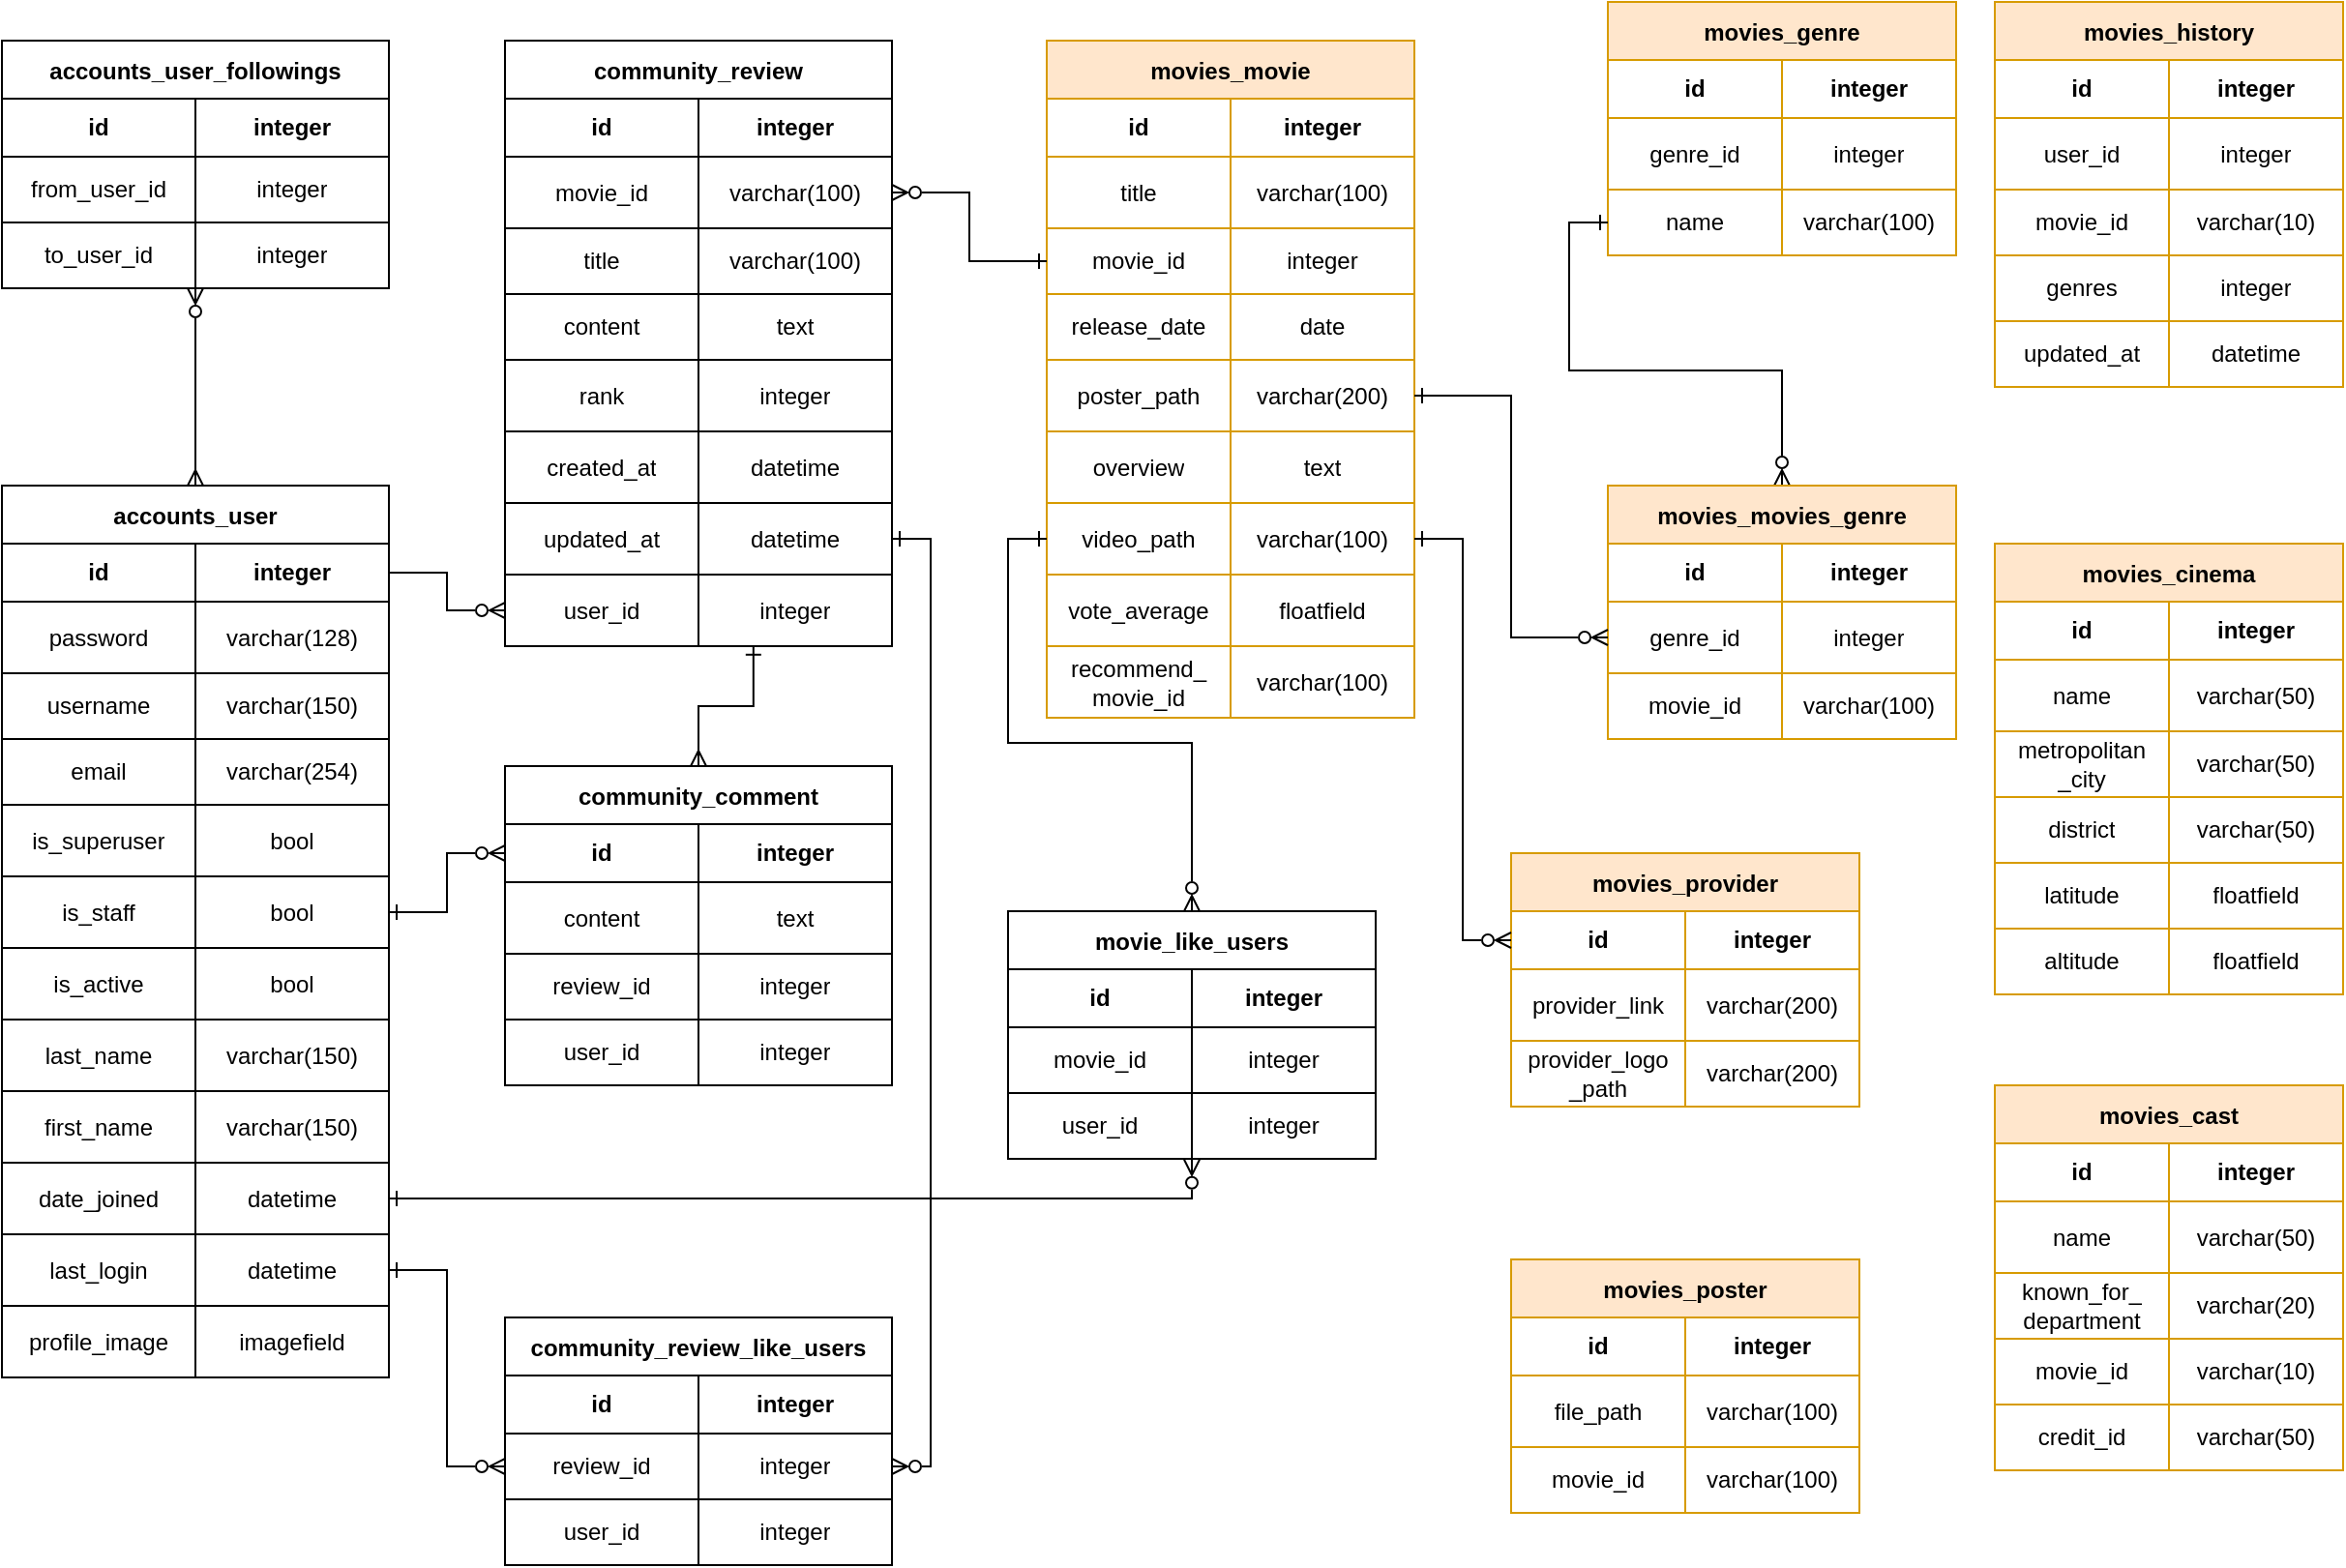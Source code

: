 <mxfile version="20.6.0" type="device"><diagram name="Page-1" id="9f46799a-70d6-7492-0946-bef42562c5a5"><mxGraphModel dx="1778" dy="953" grid="1" gridSize="10" guides="1" tooltips="1" connect="1" arrows="1" fold="1" page="1" pageScale="1" pageWidth="1100" pageHeight="850" background="none" math="0" shadow="0"><root><mxCell id="0"/><mxCell id="1" parent="0"/><mxCell id="GeU_01pE87jgCVwMGkk3-5" value="movies_movie" style="shape=table;startSize=30;container=1;collapsible=0;childLayout=tableLayout;fontStyle=1;fillColor=#ffe6cc;strokeColor=#d79b00;" parent="1" vertex="1"><mxGeometry x="620" y="50" width="190" height="350" as="geometry"/></mxCell><mxCell id="GeU_01pE87jgCVwMGkk3-6" value="" style="shape=tableRow;horizontal=0;startSize=0;swimlaneHead=0;swimlaneBody=0;top=0;left=0;bottom=0;right=0;collapsible=0;dropTarget=0;fillColor=none;points=[[0,0.5],[1,0.5]];portConstraint=eastwest;" parent="GeU_01pE87jgCVwMGkk3-5" vertex="1"><mxGeometry y="30" width="190" height="30" as="geometry"/></mxCell><mxCell id="GeU_01pE87jgCVwMGkk3-7" value="id" style="shape=partialRectangle;html=1;whiteSpace=wrap;connectable=0;overflow=hidden;fillColor=none;top=0;left=0;bottom=0;right=0;pointerEvents=1;fontStyle=1" parent="GeU_01pE87jgCVwMGkk3-6" vertex="1"><mxGeometry width="95" height="30" as="geometry"><mxRectangle width="95" height="30" as="alternateBounds"/></mxGeometry></mxCell><mxCell id="GeU_01pE87jgCVwMGkk3-8" value="integer" style="shape=partialRectangle;html=1;whiteSpace=wrap;connectable=0;overflow=hidden;fillColor=none;top=0;left=0;bottom=0;right=0;pointerEvents=1;fontStyle=1" parent="GeU_01pE87jgCVwMGkk3-6" vertex="1"><mxGeometry x="95" width="95" height="30" as="geometry"><mxRectangle width="95" height="30" as="alternateBounds"/></mxGeometry></mxCell><mxCell id="GeU_01pE87jgCVwMGkk3-9" value="" style="shape=tableRow;horizontal=0;startSize=0;swimlaneHead=0;swimlaneBody=0;top=0;left=0;bottom=0;right=0;collapsible=0;dropTarget=0;fillColor=none;points=[[0,0.5],[1,0.5]];portConstraint=eastwest;" parent="GeU_01pE87jgCVwMGkk3-5" vertex="1"><mxGeometry y="60" width="190" height="37" as="geometry"/></mxCell><mxCell id="GeU_01pE87jgCVwMGkk3-10" value="title" style="shape=partialRectangle;html=1;whiteSpace=wrap;connectable=0;overflow=hidden;fillColor=none;top=0;left=0;bottom=0;right=0;pointerEvents=1;" parent="GeU_01pE87jgCVwMGkk3-9" vertex="1"><mxGeometry width="95" height="37" as="geometry"><mxRectangle width="95" height="37" as="alternateBounds"/></mxGeometry></mxCell><mxCell id="GeU_01pE87jgCVwMGkk3-11" value="varchar(100)" style="shape=partialRectangle;html=1;whiteSpace=wrap;connectable=0;overflow=hidden;fillColor=none;top=0;left=0;bottom=0;right=0;pointerEvents=1;" parent="GeU_01pE87jgCVwMGkk3-9" vertex="1"><mxGeometry x="95" width="95" height="37" as="geometry"><mxRectangle width="95" height="37" as="alternateBounds"/></mxGeometry></mxCell><mxCell id="GeU_01pE87jgCVwMGkk3-12" value="" style="shape=tableRow;horizontal=0;startSize=0;swimlaneHead=0;swimlaneBody=0;top=0;left=0;bottom=0;right=0;collapsible=0;dropTarget=0;fillColor=none;points=[[0,0.5],[1,0.5]];portConstraint=eastwest;" parent="GeU_01pE87jgCVwMGkk3-5" vertex="1"><mxGeometry y="97" width="190" height="34" as="geometry"/></mxCell><mxCell id="GeU_01pE87jgCVwMGkk3-13" value="movie_id" style="shape=partialRectangle;html=1;whiteSpace=wrap;connectable=0;overflow=hidden;fillColor=none;top=0;left=0;bottom=0;right=0;pointerEvents=1;" parent="GeU_01pE87jgCVwMGkk3-12" vertex="1"><mxGeometry width="95" height="34" as="geometry"><mxRectangle width="95" height="34" as="alternateBounds"/></mxGeometry></mxCell><mxCell id="GeU_01pE87jgCVwMGkk3-14" value="integer" style="shape=partialRectangle;html=1;whiteSpace=wrap;connectable=0;overflow=hidden;fillColor=none;top=0;left=0;bottom=0;right=0;pointerEvents=1;" parent="GeU_01pE87jgCVwMGkk3-12" vertex="1"><mxGeometry x="95" width="95" height="34" as="geometry"><mxRectangle width="95" height="34" as="alternateBounds"/></mxGeometry></mxCell><mxCell id="GeU_01pE87jgCVwMGkk3-15" value="" style="shape=tableRow;horizontal=0;startSize=0;swimlaneHead=0;swimlaneBody=0;top=0;left=0;bottom=0;right=0;collapsible=0;dropTarget=0;fillColor=none;points=[[0,0.5],[1,0.5]];portConstraint=eastwest;" parent="GeU_01pE87jgCVwMGkk3-5" vertex="1"><mxGeometry y="131" width="190" height="34" as="geometry"/></mxCell><mxCell id="GeU_01pE87jgCVwMGkk3-16" value="release_date" style="shape=partialRectangle;html=1;whiteSpace=wrap;connectable=0;overflow=hidden;fillColor=none;top=0;left=0;bottom=0;right=0;pointerEvents=1;" parent="GeU_01pE87jgCVwMGkk3-15" vertex="1"><mxGeometry width="95" height="34" as="geometry"><mxRectangle width="95" height="34" as="alternateBounds"/></mxGeometry></mxCell><mxCell id="GeU_01pE87jgCVwMGkk3-17" value="date" style="shape=partialRectangle;html=1;whiteSpace=wrap;connectable=0;overflow=hidden;fillColor=none;top=0;left=0;bottom=0;right=0;pointerEvents=1;" parent="GeU_01pE87jgCVwMGkk3-15" vertex="1"><mxGeometry x="95" width="95" height="34" as="geometry"><mxRectangle width="95" height="34" as="alternateBounds"/></mxGeometry></mxCell><mxCell id="GeU_01pE87jgCVwMGkk3-18" value="" style="shape=tableRow;horizontal=0;startSize=0;swimlaneHead=0;swimlaneBody=0;top=0;left=0;bottom=0;right=0;collapsible=0;dropTarget=0;fillColor=none;points=[[0,0.5],[1,0.5]];portConstraint=eastwest;" parent="GeU_01pE87jgCVwMGkk3-5" vertex="1"><mxGeometry y="165" width="190" height="37" as="geometry"/></mxCell><mxCell id="GeU_01pE87jgCVwMGkk3-19" value="poster_path" style="shape=partialRectangle;html=1;whiteSpace=wrap;connectable=0;overflow=hidden;fillColor=none;top=0;left=0;bottom=0;right=0;pointerEvents=1;" parent="GeU_01pE87jgCVwMGkk3-18" vertex="1"><mxGeometry width="95" height="37" as="geometry"><mxRectangle width="95" height="37" as="alternateBounds"/></mxGeometry></mxCell><mxCell id="GeU_01pE87jgCVwMGkk3-20" value="varchar(200)" style="shape=partialRectangle;html=1;whiteSpace=wrap;connectable=0;overflow=hidden;fillColor=none;top=0;left=0;bottom=0;right=0;pointerEvents=1;" parent="GeU_01pE87jgCVwMGkk3-18" vertex="1"><mxGeometry x="95" width="95" height="37" as="geometry"><mxRectangle width="95" height="37" as="alternateBounds"/></mxGeometry></mxCell><mxCell id="GeU_01pE87jgCVwMGkk3-24" style="shape=tableRow;horizontal=0;startSize=0;swimlaneHead=0;swimlaneBody=0;top=0;left=0;bottom=0;right=0;collapsible=0;dropTarget=0;fillColor=none;points=[[0,0.5],[1,0.5]];portConstraint=eastwest;" parent="GeU_01pE87jgCVwMGkk3-5" vertex="1"><mxGeometry y="202" width="190" height="37" as="geometry"/></mxCell><mxCell id="GeU_01pE87jgCVwMGkk3-25" value="overview" style="shape=partialRectangle;html=1;whiteSpace=wrap;connectable=0;overflow=hidden;fillColor=none;top=0;left=0;bottom=0;right=0;pointerEvents=1;" parent="GeU_01pE87jgCVwMGkk3-24" vertex="1"><mxGeometry width="95" height="37" as="geometry"><mxRectangle width="95" height="37" as="alternateBounds"/></mxGeometry></mxCell><mxCell id="GeU_01pE87jgCVwMGkk3-26" value="text" style="shape=partialRectangle;html=1;whiteSpace=wrap;connectable=0;overflow=hidden;fillColor=none;top=0;left=0;bottom=0;right=0;pointerEvents=1;" parent="GeU_01pE87jgCVwMGkk3-24" vertex="1"><mxGeometry x="95" width="95" height="37" as="geometry"><mxRectangle width="95" height="37" as="alternateBounds"/></mxGeometry></mxCell><mxCell id="GeU_01pE87jgCVwMGkk3-67" style="shape=tableRow;horizontal=0;startSize=0;swimlaneHead=0;swimlaneBody=0;top=0;left=0;bottom=0;right=0;collapsible=0;dropTarget=0;fillColor=none;points=[[0,0.5],[1,0.5]];portConstraint=eastwest;" parent="GeU_01pE87jgCVwMGkk3-5" vertex="1"><mxGeometry y="239" width="190" height="37" as="geometry"/></mxCell><mxCell id="GeU_01pE87jgCVwMGkk3-68" value="video_path" style="shape=partialRectangle;html=1;whiteSpace=wrap;connectable=0;overflow=hidden;fillColor=none;top=0;left=0;bottom=0;right=0;pointerEvents=1;" parent="GeU_01pE87jgCVwMGkk3-67" vertex="1"><mxGeometry width="95" height="37" as="geometry"><mxRectangle width="95" height="37" as="alternateBounds"/></mxGeometry></mxCell><mxCell id="GeU_01pE87jgCVwMGkk3-69" value="varchar(100)" style="shape=partialRectangle;html=1;whiteSpace=wrap;connectable=0;overflow=hidden;fillColor=none;top=0;left=0;bottom=0;right=0;pointerEvents=1;" parent="GeU_01pE87jgCVwMGkk3-67" vertex="1"><mxGeometry x="95" width="95" height="37" as="geometry"><mxRectangle width="95" height="37" as="alternateBounds"/></mxGeometry></mxCell><mxCell id="3jqMDrkfqnxXRF4h8hxn-25" style="shape=tableRow;horizontal=0;startSize=0;swimlaneHead=0;swimlaneBody=0;top=0;left=0;bottom=0;right=0;collapsible=0;dropTarget=0;fillColor=none;points=[[0,0.5],[1,0.5]];portConstraint=eastwest;" vertex="1" parent="GeU_01pE87jgCVwMGkk3-5"><mxGeometry y="276" width="190" height="37" as="geometry"/></mxCell><mxCell id="3jqMDrkfqnxXRF4h8hxn-26" value="vote_average" style="shape=partialRectangle;html=1;whiteSpace=wrap;connectable=0;overflow=hidden;fillColor=none;top=0;left=0;bottom=0;right=0;pointerEvents=1;" vertex="1" parent="3jqMDrkfqnxXRF4h8hxn-25"><mxGeometry width="95" height="37" as="geometry"><mxRectangle width="95" height="37" as="alternateBounds"/></mxGeometry></mxCell><mxCell id="3jqMDrkfqnxXRF4h8hxn-27" value="floatfield" style="shape=partialRectangle;html=1;whiteSpace=wrap;connectable=0;overflow=hidden;fillColor=none;top=0;left=0;bottom=0;right=0;pointerEvents=1;" vertex="1" parent="3jqMDrkfqnxXRF4h8hxn-25"><mxGeometry x="95" width="95" height="37" as="geometry"><mxRectangle width="95" height="37" as="alternateBounds"/></mxGeometry></mxCell><mxCell id="3jqMDrkfqnxXRF4h8hxn-28" style="shape=tableRow;horizontal=0;startSize=0;swimlaneHead=0;swimlaneBody=0;top=0;left=0;bottom=0;right=0;collapsible=0;dropTarget=0;fillColor=none;points=[[0,0.5],[1,0.5]];portConstraint=eastwest;" vertex="1" parent="GeU_01pE87jgCVwMGkk3-5"><mxGeometry y="313" width="190" height="37" as="geometry"/></mxCell><mxCell id="3jqMDrkfqnxXRF4h8hxn-29" value="recommend_&lt;br&gt;movie_id" style="shape=partialRectangle;html=1;whiteSpace=wrap;connectable=0;overflow=hidden;fillColor=none;top=0;left=0;bottom=0;right=0;pointerEvents=1;" vertex="1" parent="3jqMDrkfqnxXRF4h8hxn-28"><mxGeometry width="95" height="37" as="geometry"><mxRectangle width="95" height="37" as="alternateBounds"/></mxGeometry></mxCell><mxCell id="3jqMDrkfqnxXRF4h8hxn-30" value="varchar(100)" style="shape=partialRectangle;html=1;whiteSpace=wrap;connectable=0;overflow=hidden;fillColor=none;top=0;left=0;bottom=0;right=0;pointerEvents=1;" vertex="1" parent="3jqMDrkfqnxXRF4h8hxn-28"><mxGeometry x="95" width="95" height="37" as="geometry"><mxRectangle width="95" height="37" as="alternateBounds"/></mxGeometry></mxCell><mxCell id="GeU_01pE87jgCVwMGkk3-27" value="movies_genre" style="shape=table;startSize=30;container=1;collapsible=0;childLayout=tableLayout;fontStyle=1;fillColor=#ffe6cc;strokeColor=#d79b00;" parent="1" vertex="1"><mxGeometry x="910" y="30" width="180" height="131" as="geometry"/></mxCell><mxCell id="GeU_01pE87jgCVwMGkk3-28" value="" style="shape=tableRow;horizontal=0;startSize=0;swimlaneHead=0;swimlaneBody=0;top=0;left=0;bottom=0;right=0;collapsible=0;dropTarget=0;fillColor=none;points=[[0,0.5],[1,0.5]];portConstraint=eastwest;" parent="GeU_01pE87jgCVwMGkk3-27" vertex="1"><mxGeometry y="30" width="180" height="30" as="geometry"/></mxCell><mxCell id="GeU_01pE87jgCVwMGkk3-29" value="id" style="shape=partialRectangle;html=1;whiteSpace=wrap;connectable=0;overflow=hidden;fillColor=none;top=0;left=0;bottom=0;right=0;pointerEvents=1;fontStyle=1" parent="GeU_01pE87jgCVwMGkk3-28" vertex="1"><mxGeometry width="90" height="30" as="geometry"><mxRectangle width="90" height="30" as="alternateBounds"/></mxGeometry></mxCell><mxCell id="GeU_01pE87jgCVwMGkk3-30" value="integer" style="shape=partialRectangle;html=1;whiteSpace=wrap;connectable=0;overflow=hidden;fillColor=none;top=0;left=0;bottom=0;right=0;pointerEvents=1;fontStyle=1" parent="GeU_01pE87jgCVwMGkk3-28" vertex="1"><mxGeometry x="90" width="90" height="30" as="geometry"><mxRectangle width="90" height="30" as="alternateBounds"/></mxGeometry></mxCell><mxCell id="GeU_01pE87jgCVwMGkk3-31" value="" style="shape=tableRow;horizontal=0;startSize=0;swimlaneHead=0;swimlaneBody=0;top=0;left=0;bottom=0;right=0;collapsible=0;dropTarget=0;fillColor=none;points=[[0,0.5],[1,0.5]];portConstraint=eastwest;" parent="GeU_01pE87jgCVwMGkk3-27" vertex="1"><mxGeometry y="60" width="180" height="37" as="geometry"/></mxCell><mxCell id="GeU_01pE87jgCVwMGkk3-32" value="genre_id" style="shape=partialRectangle;html=1;whiteSpace=wrap;connectable=0;overflow=hidden;fillColor=none;top=0;left=0;bottom=0;right=0;pointerEvents=1;" parent="GeU_01pE87jgCVwMGkk3-31" vertex="1"><mxGeometry width="90" height="37" as="geometry"><mxRectangle width="90" height="37" as="alternateBounds"/></mxGeometry></mxCell><mxCell id="GeU_01pE87jgCVwMGkk3-33" value="integer" style="shape=partialRectangle;html=1;whiteSpace=wrap;connectable=0;overflow=hidden;fillColor=none;top=0;left=0;bottom=0;right=0;pointerEvents=1;" parent="GeU_01pE87jgCVwMGkk3-31" vertex="1"><mxGeometry x="90" width="90" height="37" as="geometry"><mxRectangle width="90" height="37" as="alternateBounds"/></mxGeometry></mxCell><mxCell id="GeU_01pE87jgCVwMGkk3-34" value="" style="shape=tableRow;horizontal=0;startSize=0;swimlaneHead=0;swimlaneBody=0;top=0;left=0;bottom=0;right=0;collapsible=0;dropTarget=0;fillColor=none;points=[[0,0.5],[1,0.5]];portConstraint=eastwest;" parent="GeU_01pE87jgCVwMGkk3-27" vertex="1"><mxGeometry y="97" width="180" height="34" as="geometry"/></mxCell><mxCell id="GeU_01pE87jgCVwMGkk3-35" value="name" style="shape=partialRectangle;html=1;whiteSpace=wrap;connectable=0;overflow=hidden;fillColor=none;top=0;left=0;bottom=0;right=0;pointerEvents=1;" parent="GeU_01pE87jgCVwMGkk3-34" vertex="1"><mxGeometry width="90" height="34" as="geometry"><mxRectangle width="90" height="34" as="alternateBounds"/></mxGeometry></mxCell><mxCell id="GeU_01pE87jgCVwMGkk3-36" value="varchar(100)" style="shape=partialRectangle;html=1;whiteSpace=wrap;connectable=0;overflow=hidden;fillColor=none;top=0;left=0;bottom=0;right=0;pointerEvents=1;" parent="GeU_01pE87jgCVwMGkk3-34" vertex="1"><mxGeometry x="90" width="90" height="34" as="geometry"><mxRectangle width="90" height="34" as="alternateBounds"/></mxGeometry></mxCell><mxCell id="GeU_01pE87jgCVwMGkk3-70" value="community_review" style="shape=table;startSize=30;container=1;collapsible=0;childLayout=tableLayout;fontStyle=1" parent="1" vertex="1"><mxGeometry x="340" y="50" width="200" height="313" as="geometry"/></mxCell><mxCell id="GeU_01pE87jgCVwMGkk3-71" value="" style="shape=tableRow;horizontal=0;startSize=0;swimlaneHead=0;swimlaneBody=0;top=0;left=0;bottom=0;right=0;collapsible=0;dropTarget=0;fillColor=none;points=[[0,0.5],[1,0.5]];portConstraint=eastwest;" parent="GeU_01pE87jgCVwMGkk3-70" vertex="1"><mxGeometry y="30" width="200" height="30" as="geometry"/></mxCell><mxCell id="GeU_01pE87jgCVwMGkk3-72" value="id" style="shape=partialRectangle;html=1;whiteSpace=wrap;connectable=0;overflow=hidden;fillColor=none;top=0;left=0;bottom=0;right=0;pointerEvents=1;fontStyle=1" parent="GeU_01pE87jgCVwMGkk3-71" vertex="1"><mxGeometry width="100" height="30" as="geometry"><mxRectangle width="100" height="30" as="alternateBounds"/></mxGeometry></mxCell><mxCell id="GeU_01pE87jgCVwMGkk3-73" value="integer" style="shape=partialRectangle;html=1;whiteSpace=wrap;connectable=0;overflow=hidden;fillColor=none;top=0;left=0;bottom=0;right=0;pointerEvents=1;fontStyle=1" parent="GeU_01pE87jgCVwMGkk3-71" vertex="1"><mxGeometry x="100" width="100" height="30" as="geometry"><mxRectangle width="100" height="30" as="alternateBounds"/></mxGeometry></mxCell><mxCell id="GeU_01pE87jgCVwMGkk3-74" value="" style="shape=tableRow;horizontal=0;startSize=0;swimlaneHead=0;swimlaneBody=0;top=0;left=0;bottom=0;right=0;collapsible=0;dropTarget=0;fillColor=none;points=[[0,0.5],[1,0.5]];portConstraint=eastwest;" parent="GeU_01pE87jgCVwMGkk3-70" vertex="1"><mxGeometry y="60" width="200" height="37" as="geometry"/></mxCell><mxCell id="GeU_01pE87jgCVwMGkk3-75" value="movie_id" style="shape=partialRectangle;html=1;whiteSpace=wrap;connectable=0;overflow=hidden;fillColor=none;top=0;left=0;bottom=0;right=0;pointerEvents=1;" parent="GeU_01pE87jgCVwMGkk3-74" vertex="1"><mxGeometry width="100" height="37" as="geometry"><mxRectangle width="100" height="37" as="alternateBounds"/></mxGeometry></mxCell><mxCell id="GeU_01pE87jgCVwMGkk3-76" value="varchar(100)" style="shape=partialRectangle;html=1;whiteSpace=wrap;connectable=0;overflow=hidden;fillColor=none;top=0;left=0;bottom=0;right=0;pointerEvents=1;" parent="GeU_01pE87jgCVwMGkk3-74" vertex="1"><mxGeometry x="100" width="100" height="37" as="geometry"><mxRectangle width="100" height="37" as="alternateBounds"/></mxGeometry></mxCell><mxCell id="GeU_01pE87jgCVwMGkk3-77" value="" style="shape=tableRow;horizontal=0;startSize=0;swimlaneHead=0;swimlaneBody=0;top=0;left=0;bottom=0;right=0;collapsible=0;dropTarget=0;fillColor=none;points=[[0,0.5],[1,0.5]];portConstraint=eastwest;" parent="GeU_01pE87jgCVwMGkk3-70" vertex="1"><mxGeometry y="97" width="200" height="34" as="geometry"/></mxCell><mxCell id="GeU_01pE87jgCVwMGkk3-78" value="title" style="shape=partialRectangle;html=1;whiteSpace=wrap;connectable=0;overflow=hidden;fillColor=none;top=0;left=0;bottom=0;right=0;pointerEvents=1;" parent="GeU_01pE87jgCVwMGkk3-77" vertex="1"><mxGeometry width="100" height="34" as="geometry"><mxRectangle width="100" height="34" as="alternateBounds"/></mxGeometry></mxCell><mxCell id="GeU_01pE87jgCVwMGkk3-79" value="varchar(100)" style="shape=partialRectangle;html=1;whiteSpace=wrap;connectable=0;overflow=hidden;fillColor=none;top=0;left=0;bottom=0;right=0;pointerEvents=1;" parent="GeU_01pE87jgCVwMGkk3-77" vertex="1"><mxGeometry x="100" width="100" height="34" as="geometry"><mxRectangle width="100" height="34" as="alternateBounds"/></mxGeometry></mxCell><mxCell id="GeU_01pE87jgCVwMGkk3-80" value="" style="shape=tableRow;horizontal=0;startSize=0;swimlaneHead=0;swimlaneBody=0;top=0;left=0;bottom=0;right=0;collapsible=0;dropTarget=0;fillColor=none;points=[[0,0.5],[1,0.5]];portConstraint=eastwest;" parent="GeU_01pE87jgCVwMGkk3-70" vertex="1"><mxGeometry y="131" width="200" height="34" as="geometry"/></mxCell><mxCell id="GeU_01pE87jgCVwMGkk3-81" value="content" style="shape=partialRectangle;html=1;whiteSpace=wrap;connectable=0;overflow=hidden;fillColor=none;top=0;left=0;bottom=0;right=0;pointerEvents=1;" parent="GeU_01pE87jgCVwMGkk3-80" vertex="1"><mxGeometry width="100" height="34" as="geometry"><mxRectangle width="100" height="34" as="alternateBounds"/></mxGeometry></mxCell><mxCell id="GeU_01pE87jgCVwMGkk3-82" value="text" style="shape=partialRectangle;html=1;whiteSpace=wrap;connectable=0;overflow=hidden;fillColor=none;top=0;left=0;bottom=0;right=0;pointerEvents=1;" parent="GeU_01pE87jgCVwMGkk3-80" vertex="1"><mxGeometry x="100" width="100" height="34" as="geometry"><mxRectangle width="100" height="34" as="alternateBounds"/></mxGeometry></mxCell><mxCell id="GeU_01pE87jgCVwMGkk3-83" value="" style="shape=tableRow;horizontal=0;startSize=0;swimlaneHead=0;swimlaneBody=0;top=0;left=0;bottom=0;right=0;collapsible=0;dropTarget=0;fillColor=none;points=[[0,0.5],[1,0.5]];portConstraint=eastwest;" parent="GeU_01pE87jgCVwMGkk3-70" vertex="1"><mxGeometry y="165" width="200" height="37" as="geometry"/></mxCell><mxCell id="GeU_01pE87jgCVwMGkk3-84" value="rank" style="shape=partialRectangle;html=1;whiteSpace=wrap;connectable=0;overflow=hidden;fillColor=none;top=0;left=0;bottom=0;right=0;pointerEvents=1;" parent="GeU_01pE87jgCVwMGkk3-83" vertex="1"><mxGeometry width="100" height="37" as="geometry"><mxRectangle width="100" height="37" as="alternateBounds"/></mxGeometry></mxCell><mxCell id="GeU_01pE87jgCVwMGkk3-85" value="integer" style="shape=partialRectangle;html=1;whiteSpace=wrap;connectable=0;overflow=hidden;fillColor=none;top=0;left=0;bottom=0;right=0;pointerEvents=1;" parent="GeU_01pE87jgCVwMGkk3-83" vertex="1"><mxGeometry x="100" width="100" height="37" as="geometry"><mxRectangle width="100" height="37" as="alternateBounds"/></mxGeometry></mxCell><mxCell id="GeU_01pE87jgCVwMGkk3-86" style="shape=tableRow;horizontal=0;startSize=0;swimlaneHead=0;swimlaneBody=0;top=0;left=0;bottom=0;right=0;collapsible=0;dropTarget=0;fillColor=none;points=[[0,0.5],[1,0.5]];portConstraint=eastwest;" parent="GeU_01pE87jgCVwMGkk3-70" vertex="1"><mxGeometry y="202" width="200" height="37" as="geometry"/></mxCell><mxCell id="GeU_01pE87jgCVwMGkk3-87" value="created_at" style="shape=partialRectangle;html=1;whiteSpace=wrap;connectable=0;overflow=hidden;fillColor=none;top=0;left=0;bottom=0;right=0;pointerEvents=1;" parent="GeU_01pE87jgCVwMGkk3-86" vertex="1"><mxGeometry width="100" height="37" as="geometry"><mxRectangle width="100" height="37" as="alternateBounds"/></mxGeometry></mxCell><mxCell id="GeU_01pE87jgCVwMGkk3-88" value="datetime" style="shape=partialRectangle;html=1;whiteSpace=wrap;connectable=0;overflow=hidden;fillColor=none;top=0;left=0;bottom=0;right=0;pointerEvents=1;" parent="GeU_01pE87jgCVwMGkk3-86" vertex="1"><mxGeometry x="100" width="100" height="37" as="geometry"><mxRectangle width="100" height="37" as="alternateBounds"/></mxGeometry></mxCell><mxCell id="GeU_01pE87jgCVwMGkk3-89" style="shape=tableRow;horizontal=0;startSize=0;swimlaneHead=0;swimlaneBody=0;top=0;left=0;bottom=0;right=0;collapsible=0;dropTarget=0;fillColor=none;points=[[0,0.5],[1,0.5]];portConstraint=eastwest;" parent="GeU_01pE87jgCVwMGkk3-70" vertex="1"><mxGeometry y="239" width="200" height="37" as="geometry"/></mxCell><mxCell id="GeU_01pE87jgCVwMGkk3-90" value="updated_at" style="shape=partialRectangle;html=1;whiteSpace=wrap;connectable=0;overflow=hidden;fillColor=none;top=0;left=0;bottom=0;right=0;pointerEvents=1;" parent="GeU_01pE87jgCVwMGkk3-89" vertex="1"><mxGeometry width="100" height="37" as="geometry"><mxRectangle width="100" height="37" as="alternateBounds"/></mxGeometry></mxCell><mxCell id="GeU_01pE87jgCVwMGkk3-91" value="datetime" style="shape=partialRectangle;html=1;whiteSpace=wrap;connectable=0;overflow=hidden;fillColor=none;top=0;left=0;bottom=0;right=0;pointerEvents=1;" parent="GeU_01pE87jgCVwMGkk3-89" vertex="1"><mxGeometry x="100" width="100" height="37" as="geometry"><mxRectangle width="100" height="37" as="alternateBounds"/></mxGeometry></mxCell><mxCell id="GeU_01pE87jgCVwMGkk3-92" style="shape=tableRow;horizontal=0;startSize=0;swimlaneHead=0;swimlaneBody=0;top=0;left=0;bottom=0;right=0;collapsible=0;dropTarget=0;fillColor=none;points=[[0,0.5],[1,0.5]];portConstraint=eastwest;" parent="GeU_01pE87jgCVwMGkk3-70" vertex="1"><mxGeometry y="276" width="200" height="37" as="geometry"/></mxCell><mxCell id="GeU_01pE87jgCVwMGkk3-93" value="user_id" style="shape=partialRectangle;html=1;whiteSpace=wrap;connectable=0;overflow=hidden;fillColor=none;top=0;left=0;bottom=0;right=0;pointerEvents=1;" parent="GeU_01pE87jgCVwMGkk3-92" vertex="1"><mxGeometry width="100" height="37" as="geometry"><mxRectangle width="100" height="37" as="alternateBounds"/></mxGeometry></mxCell><mxCell id="GeU_01pE87jgCVwMGkk3-94" value="integer" style="shape=partialRectangle;html=1;whiteSpace=wrap;connectable=0;overflow=hidden;fillColor=none;top=0;left=0;bottom=0;right=0;pointerEvents=1;" parent="GeU_01pE87jgCVwMGkk3-92" vertex="1"><mxGeometry x="100" width="100" height="37" as="geometry"><mxRectangle width="100" height="37" as="alternateBounds"/></mxGeometry></mxCell><mxCell id="GeU_01pE87jgCVwMGkk3-98" value="community_comment" style="shape=table;startSize=30;container=1;collapsible=0;childLayout=tableLayout;fontStyle=1" parent="1" vertex="1"><mxGeometry x="340" y="425" width="200" height="165" as="geometry"/></mxCell><mxCell id="GeU_01pE87jgCVwMGkk3-99" value="" style="shape=tableRow;horizontal=0;startSize=0;swimlaneHead=0;swimlaneBody=0;top=0;left=0;bottom=0;right=0;collapsible=0;dropTarget=0;fillColor=none;points=[[0,0.5],[1,0.5]];portConstraint=eastwest;" parent="GeU_01pE87jgCVwMGkk3-98" vertex="1"><mxGeometry y="30" width="200" height="30" as="geometry"/></mxCell><mxCell id="GeU_01pE87jgCVwMGkk3-100" value="id" style="shape=partialRectangle;html=1;whiteSpace=wrap;connectable=0;overflow=hidden;fillColor=none;top=0;left=0;bottom=0;right=0;pointerEvents=1;fontStyle=1" parent="GeU_01pE87jgCVwMGkk3-99" vertex="1"><mxGeometry width="100" height="30" as="geometry"><mxRectangle width="100" height="30" as="alternateBounds"/></mxGeometry></mxCell><mxCell id="GeU_01pE87jgCVwMGkk3-101" value="integer" style="shape=partialRectangle;html=1;whiteSpace=wrap;connectable=0;overflow=hidden;fillColor=none;top=0;left=0;bottom=0;right=0;pointerEvents=1;fontStyle=1" parent="GeU_01pE87jgCVwMGkk3-99" vertex="1"><mxGeometry x="100" width="100" height="30" as="geometry"><mxRectangle width="100" height="30" as="alternateBounds"/></mxGeometry></mxCell><mxCell id="GeU_01pE87jgCVwMGkk3-102" value="" style="shape=tableRow;horizontal=0;startSize=0;swimlaneHead=0;swimlaneBody=0;top=0;left=0;bottom=0;right=0;collapsible=0;dropTarget=0;fillColor=none;points=[[0,0.5],[1,0.5]];portConstraint=eastwest;" parent="GeU_01pE87jgCVwMGkk3-98" vertex="1"><mxGeometry y="60" width="200" height="37" as="geometry"/></mxCell><mxCell id="GeU_01pE87jgCVwMGkk3-103" value="content" style="shape=partialRectangle;html=1;whiteSpace=wrap;connectable=0;overflow=hidden;fillColor=none;top=0;left=0;bottom=0;right=0;pointerEvents=1;" parent="GeU_01pE87jgCVwMGkk3-102" vertex="1"><mxGeometry width="100" height="37" as="geometry"><mxRectangle width="100" height="37" as="alternateBounds"/></mxGeometry></mxCell><mxCell id="GeU_01pE87jgCVwMGkk3-104" value="text" style="shape=partialRectangle;html=1;whiteSpace=wrap;connectable=0;overflow=hidden;fillColor=none;top=0;left=0;bottom=0;right=0;pointerEvents=1;" parent="GeU_01pE87jgCVwMGkk3-102" vertex="1"><mxGeometry x="100" width="100" height="37" as="geometry"><mxRectangle width="100" height="37" as="alternateBounds"/></mxGeometry></mxCell><mxCell id="GeU_01pE87jgCVwMGkk3-105" value="" style="shape=tableRow;horizontal=0;startSize=0;swimlaneHead=0;swimlaneBody=0;top=0;left=0;bottom=0;right=0;collapsible=0;dropTarget=0;fillColor=none;points=[[0,0.5],[1,0.5]];portConstraint=eastwest;" parent="GeU_01pE87jgCVwMGkk3-98" vertex="1"><mxGeometry y="97" width="200" height="34" as="geometry"/></mxCell><mxCell id="GeU_01pE87jgCVwMGkk3-106" value="review_id" style="shape=partialRectangle;html=1;whiteSpace=wrap;connectable=0;overflow=hidden;fillColor=none;top=0;left=0;bottom=0;right=0;pointerEvents=1;" parent="GeU_01pE87jgCVwMGkk3-105" vertex="1"><mxGeometry width="100" height="34" as="geometry"><mxRectangle width="100" height="34" as="alternateBounds"/></mxGeometry></mxCell><mxCell id="GeU_01pE87jgCVwMGkk3-107" value="integer" style="shape=partialRectangle;html=1;whiteSpace=wrap;connectable=0;overflow=hidden;fillColor=none;top=0;left=0;bottom=0;right=0;pointerEvents=1;" parent="GeU_01pE87jgCVwMGkk3-105" vertex="1"><mxGeometry x="100" width="100" height="34" as="geometry"><mxRectangle width="100" height="34" as="alternateBounds"/></mxGeometry></mxCell><mxCell id="GeU_01pE87jgCVwMGkk3-108" value="" style="shape=tableRow;horizontal=0;startSize=0;swimlaneHead=0;swimlaneBody=0;top=0;left=0;bottom=0;right=0;collapsible=0;dropTarget=0;fillColor=none;points=[[0,0.5],[1,0.5]];portConstraint=eastwest;" parent="GeU_01pE87jgCVwMGkk3-98" vertex="1"><mxGeometry y="131" width="200" height="34" as="geometry"/></mxCell><mxCell id="GeU_01pE87jgCVwMGkk3-109" value="user_id" style="shape=partialRectangle;html=1;whiteSpace=wrap;connectable=0;overflow=hidden;fillColor=none;top=0;left=0;bottom=0;right=0;pointerEvents=1;" parent="GeU_01pE87jgCVwMGkk3-108" vertex="1"><mxGeometry width="100" height="34" as="geometry"><mxRectangle width="100" height="34" as="alternateBounds"/></mxGeometry></mxCell><mxCell id="GeU_01pE87jgCVwMGkk3-110" value="integer" style="shape=partialRectangle;html=1;whiteSpace=wrap;connectable=0;overflow=hidden;fillColor=none;top=0;left=0;bottom=0;right=0;pointerEvents=1;" parent="GeU_01pE87jgCVwMGkk3-108" vertex="1"><mxGeometry x="100" width="100" height="34" as="geometry"><mxRectangle width="100" height="34" as="alternateBounds"/></mxGeometry></mxCell><mxCell id="GeU_01pE87jgCVwMGkk3-123" value="community_review_like_users" style="shape=table;startSize=30;container=1;collapsible=0;childLayout=tableLayout;fontStyle=1" parent="1" vertex="1"><mxGeometry x="340" y="710" width="200" height="128" as="geometry"/></mxCell><mxCell id="GeU_01pE87jgCVwMGkk3-124" value="" style="shape=tableRow;horizontal=0;startSize=0;swimlaneHead=0;swimlaneBody=0;top=0;left=0;bottom=0;right=0;collapsible=0;dropTarget=0;fillColor=none;points=[[0,0.5],[1,0.5]];portConstraint=eastwest;" parent="GeU_01pE87jgCVwMGkk3-123" vertex="1"><mxGeometry y="30" width="200" height="30" as="geometry"/></mxCell><mxCell id="GeU_01pE87jgCVwMGkk3-125" value="id" style="shape=partialRectangle;html=1;whiteSpace=wrap;connectable=0;overflow=hidden;fillColor=none;top=0;left=0;bottom=0;right=0;pointerEvents=1;fontStyle=1" parent="GeU_01pE87jgCVwMGkk3-124" vertex="1"><mxGeometry width="100" height="30" as="geometry"><mxRectangle width="100" height="30" as="alternateBounds"/></mxGeometry></mxCell><mxCell id="GeU_01pE87jgCVwMGkk3-126" value="integer" style="shape=partialRectangle;html=1;whiteSpace=wrap;connectable=0;overflow=hidden;fillColor=none;top=0;left=0;bottom=0;right=0;pointerEvents=1;fontStyle=1" parent="GeU_01pE87jgCVwMGkk3-124" vertex="1"><mxGeometry x="100" width="100" height="30" as="geometry"><mxRectangle width="100" height="30" as="alternateBounds"/></mxGeometry></mxCell><mxCell id="GeU_01pE87jgCVwMGkk3-130" value="" style="shape=tableRow;horizontal=0;startSize=0;swimlaneHead=0;swimlaneBody=0;top=0;left=0;bottom=0;right=0;collapsible=0;dropTarget=0;fillColor=none;points=[[0,0.5],[1,0.5]];portConstraint=eastwest;" parent="GeU_01pE87jgCVwMGkk3-123" vertex="1"><mxGeometry y="60" width="200" height="34" as="geometry"/></mxCell><mxCell id="GeU_01pE87jgCVwMGkk3-131" value="review_id" style="shape=partialRectangle;html=1;whiteSpace=wrap;connectable=0;overflow=hidden;fillColor=none;top=0;left=0;bottom=0;right=0;pointerEvents=1;" parent="GeU_01pE87jgCVwMGkk3-130" vertex="1"><mxGeometry width="100" height="34" as="geometry"><mxRectangle width="100" height="34" as="alternateBounds"/></mxGeometry></mxCell><mxCell id="GeU_01pE87jgCVwMGkk3-132" value="integer" style="shape=partialRectangle;html=1;whiteSpace=wrap;connectable=0;overflow=hidden;fillColor=none;top=0;left=0;bottom=0;right=0;pointerEvents=1;" parent="GeU_01pE87jgCVwMGkk3-130" vertex="1"><mxGeometry x="100" width="100" height="34" as="geometry"><mxRectangle width="100" height="34" as="alternateBounds"/></mxGeometry></mxCell><mxCell id="GeU_01pE87jgCVwMGkk3-133" value="" style="shape=tableRow;horizontal=0;startSize=0;swimlaneHead=0;swimlaneBody=0;top=0;left=0;bottom=0;right=0;collapsible=0;dropTarget=0;fillColor=none;points=[[0,0.5],[1,0.5]];portConstraint=eastwest;" parent="GeU_01pE87jgCVwMGkk3-123" vertex="1"><mxGeometry y="94" width="200" height="34" as="geometry"/></mxCell><mxCell id="GeU_01pE87jgCVwMGkk3-134" value="user_id" style="shape=partialRectangle;html=1;whiteSpace=wrap;connectable=0;overflow=hidden;fillColor=none;top=0;left=0;bottom=0;right=0;pointerEvents=1;" parent="GeU_01pE87jgCVwMGkk3-133" vertex="1"><mxGeometry width="100" height="34" as="geometry"><mxRectangle width="100" height="34" as="alternateBounds"/></mxGeometry></mxCell><mxCell id="GeU_01pE87jgCVwMGkk3-135" value="integer" style="shape=partialRectangle;html=1;whiteSpace=wrap;connectable=0;overflow=hidden;fillColor=none;top=0;left=0;bottom=0;right=0;pointerEvents=1;" parent="GeU_01pE87jgCVwMGkk3-133" vertex="1"><mxGeometry x="100" width="100" height="34" as="geometry"><mxRectangle width="100" height="34" as="alternateBounds"/></mxGeometry></mxCell><mxCell id="GeU_01pE87jgCVwMGkk3-192" style="edgeStyle=orthogonalEdgeStyle;shape=connector;rounded=0;orthogonalLoop=1;jettySize=auto;html=1;entryX=0.5;entryY=0;entryDx=0;entryDy=0;labelBackgroundColor=default;strokeColor=default;fontFamily=Helvetica;fontSize=11;fontColor=default;startArrow=ERzeroToMany;startFill=0;endArrow=ERmany;endFill=0;" parent="1" source="GeU_01pE87jgCVwMGkk3-136" target="GeU_01pE87jgCVwMGkk3-146" edge="1"><mxGeometry relative="1" as="geometry"/></mxCell><mxCell id="GeU_01pE87jgCVwMGkk3-136" value="accounts_user_followings" style="shape=table;startSize=30;container=1;collapsible=0;childLayout=tableLayout;fontStyle=1" parent="1" vertex="1"><mxGeometry x="80" y="50" width="200" height="128" as="geometry"/></mxCell><mxCell id="GeU_01pE87jgCVwMGkk3-137" value="" style="shape=tableRow;horizontal=0;startSize=0;swimlaneHead=0;swimlaneBody=0;top=0;left=0;bottom=0;right=0;collapsible=0;dropTarget=0;fillColor=none;points=[[0,0.5],[1,0.5]];portConstraint=eastwest;" parent="GeU_01pE87jgCVwMGkk3-136" vertex="1"><mxGeometry y="30" width="200" height="30" as="geometry"/></mxCell><mxCell id="GeU_01pE87jgCVwMGkk3-138" value="id" style="shape=partialRectangle;html=1;whiteSpace=wrap;connectable=0;overflow=hidden;fillColor=none;top=0;left=0;bottom=0;right=0;pointerEvents=1;fontStyle=1" parent="GeU_01pE87jgCVwMGkk3-137" vertex="1"><mxGeometry width="100" height="30" as="geometry"><mxRectangle width="100" height="30" as="alternateBounds"/></mxGeometry></mxCell><mxCell id="GeU_01pE87jgCVwMGkk3-139" value="integer" style="shape=partialRectangle;html=1;whiteSpace=wrap;connectable=0;overflow=hidden;fillColor=none;top=0;left=0;bottom=0;right=0;pointerEvents=1;fontStyle=1" parent="GeU_01pE87jgCVwMGkk3-137" vertex="1"><mxGeometry x="100" width="100" height="30" as="geometry"><mxRectangle width="100" height="30" as="alternateBounds"/></mxGeometry></mxCell><mxCell id="GeU_01pE87jgCVwMGkk3-140" value="" style="shape=tableRow;horizontal=0;startSize=0;swimlaneHead=0;swimlaneBody=0;top=0;left=0;bottom=0;right=0;collapsible=0;dropTarget=0;fillColor=none;points=[[0,0.5],[1,0.5]];portConstraint=eastwest;" parent="GeU_01pE87jgCVwMGkk3-136" vertex="1"><mxGeometry y="60" width="200" height="34" as="geometry"/></mxCell><mxCell id="GeU_01pE87jgCVwMGkk3-141" value="from_user_id" style="shape=partialRectangle;html=1;whiteSpace=wrap;connectable=0;overflow=hidden;fillColor=none;top=0;left=0;bottom=0;right=0;pointerEvents=1;" parent="GeU_01pE87jgCVwMGkk3-140" vertex="1"><mxGeometry width="100" height="34" as="geometry"><mxRectangle width="100" height="34" as="alternateBounds"/></mxGeometry></mxCell><mxCell id="GeU_01pE87jgCVwMGkk3-142" value="integer" style="shape=partialRectangle;html=1;whiteSpace=wrap;connectable=0;overflow=hidden;fillColor=none;top=0;left=0;bottom=0;right=0;pointerEvents=1;" parent="GeU_01pE87jgCVwMGkk3-140" vertex="1"><mxGeometry x="100" width="100" height="34" as="geometry"><mxRectangle width="100" height="34" as="alternateBounds"/></mxGeometry></mxCell><mxCell id="GeU_01pE87jgCVwMGkk3-143" value="" style="shape=tableRow;horizontal=0;startSize=0;swimlaneHead=0;swimlaneBody=0;top=0;left=0;bottom=0;right=0;collapsible=0;dropTarget=0;fillColor=none;points=[[0,0.5],[1,0.5]];portConstraint=eastwest;" parent="GeU_01pE87jgCVwMGkk3-136" vertex="1"><mxGeometry y="94" width="200" height="34" as="geometry"/></mxCell><mxCell id="GeU_01pE87jgCVwMGkk3-144" value="to_user_id" style="shape=partialRectangle;html=1;whiteSpace=wrap;connectable=0;overflow=hidden;fillColor=none;top=0;left=0;bottom=0;right=0;pointerEvents=1;" parent="GeU_01pE87jgCVwMGkk3-143" vertex="1"><mxGeometry width="100" height="34" as="geometry"><mxRectangle width="100" height="34" as="alternateBounds"/></mxGeometry></mxCell><mxCell id="GeU_01pE87jgCVwMGkk3-145" value="integer" style="shape=partialRectangle;html=1;whiteSpace=wrap;connectable=0;overflow=hidden;fillColor=none;top=0;left=0;bottom=0;right=0;pointerEvents=1;" parent="GeU_01pE87jgCVwMGkk3-143" vertex="1"><mxGeometry x="100" width="100" height="34" as="geometry"><mxRectangle width="100" height="34" as="alternateBounds"/></mxGeometry></mxCell><mxCell id="GeU_01pE87jgCVwMGkk3-146" value="accounts_user" style="shape=table;startSize=30;container=1;collapsible=0;childLayout=tableLayout;fontStyle=1" parent="1" vertex="1"><mxGeometry x="80" y="280" width="200" height="461" as="geometry"/></mxCell><mxCell id="GeU_01pE87jgCVwMGkk3-147" value="" style="shape=tableRow;horizontal=0;startSize=0;swimlaneHead=0;swimlaneBody=0;top=0;left=0;bottom=0;right=0;collapsible=0;dropTarget=0;fillColor=none;points=[[0,0.5],[1,0.5]];portConstraint=eastwest;" parent="GeU_01pE87jgCVwMGkk3-146" vertex="1"><mxGeometry y="30" width="200" height="30" as="geometry"/></mxCell><mxCell id="GeU_01pE87jgCVwMGkk3-148" value="id" style="shape=partialRectangle;html=1;whiteSpace=wrap;connectable=0;overflow=hidden;fillColor=none;top=0;left=0;bottom=0;right=0;pointerEvents=1;fontStyle=1" parent="GeU_01pE87jgCVwMGkk3-147" vertex="1"><mxGeometry width="100" height="30" as="geometry"><mxRectangle width="100" height="30" as="alternateBounds"/></mxGeometry></mxCell><mxCell id="GeU_01pE87jgCVwMGkk3-149" value="integer" style="shape=partialRectangle;html=1;whiteSpace=wrap;connectable=0;overflow=hidden;fillColor=none;top=0;left=0;bottom=0;right=0;pointerEvents=1;fontStyle=1" parent="GeU_01pE87jgCVwMGkk3-147" vertex="1"><mxGeometry x="100" width="100" height="30" as="geometry"><mxRectangle width="100" height="30" as="alternateBounds"/></mxGeometry></mxCell><mxCell id="GeU_01pE87jgCVwMGkk3-150" value="" style="shape=tableRow;horizontal=0;startSize=0;swimlaneHead=0;swimlaneBody=0;top=0;left=0;bottom=0;right=0;collapsible=0;dropTarget=0;fillColor=none;points=[[0,0.5],[1,0.5]];portConstraint=eastwest;" parent="GeU_01pE87jgCVwMGkk3-146" vertex="1"><mxGeometry y="60" width="200" height="37" as="geometry"/></mxCell><mxCell id="GeU_01pE87jgCVwMGkk3-151" value="password" style="shape=partialRectangle;html=1;whiteSpace=wrap;connectable=0;overflow=hidden;fillColor=none;top=0;left=0;bottom=0;right=0;pointerEvents=1;" parent="GeU_01pE87jgCVwMGkk3-150" vertex="1"><mxGeometry width="100" height="37" as="geometry"><mxRectangle width="100" height="37" as="alternateBounds"/></mxGeometry></mxCell><mxCell id="GeU_01pE87jgCVwMGkk3-152" value="varchar(128)" style="shape=partialRectangle;html=1;whiteSpace=wrap;connectable=0;overflow=hidden;fillColor=none;top=0;left=0;bottom=0;right=0;pointerEvents=1;" parent="GeU_01pE87jgCVwMGkk3-150" vertex="1"><mxGeometry x="100" width="100" height="37" as="geometry"><mxRectangle width="100" height="37" as="alternateBounds"/></mxGeometry></mxCell><mxCell id="GeU_01pE87jgCVwMGkk3-153" value="" style="shape=tableRow;horizontal=0;startSize=0;swimlaneHead=0;swimlaneBody=0;top=0;left=0;bottom=0;right=0;collapsible=0;dropTarget=0;fillColor=none;points=[[0,0.5],[1,0.5]];portConstraint=eastwest;" parent="GeU_01pE87jgCVwMGkk3-146" vertex="1"><mxGeometry y="97" width="200" height="34" as="geometry"/></mxCell><mxCell id="GeU_01pE87jgCVwMGkk3-154" value="username" style="shape=partialRectangle;html=1;whiteSpace=wrap;connectable=0;overflow=hidden;fillColor=none;top=0;left=0;bottom=0;right=0;pointerEvents=1;" parent="GeU_01pE87jgCVwMGkk3-153" vertex="1"><mxGeometry width="100" height="34" as="geometry"><mxRectangle width="100" height="34" as="alternateBounds"/></mxGeometry></mxCell><mxCell id="GeU_01pE87jgCVwMGkk3-155" value="varchar(150)" style="shape=partialRectangle;html=1;whiteSpace=wrap;connectable=0;overflow=hidden;fillColor=none;top=0;left=0;bottom=0;right=0;pointerEvents=1;" parent="GeU_01pE87jgCVwMGkk3-153" vertex="1"><mxGeometry x="100" width="100" height="34" as="geometry"><mxRectangle width="100" height="34" as="alternateBounds"/></mxGeometry></mxCell><mxCell id="GeU_01pE87jgCVwMGkk3-156" value="" style="shape=tableRow;horizontal=0;startSize=0;swimlaneHead=0;swimlaneBody=0;top=0;left=0;bottom=0;right=0;collapsible=0;dropTarget=0;fillColor=none;points=[[0,0.5],[1,0.5]];portConstraint=eastwest;" parent="GeU_01pE87jgCVwMGkk3-146" vertex="1"><mxGeometry y="131" width="200" height="34" as="geometry"/></mxCell><mxCell id="GeU_01pE87jgCVwMGkk3-157" value="email" style="shape=partialRectangle;html=1;whiteSpace=wrap;connectable=0;overflow=hidden;fillColor=none;top=0;left=0;bottom=0;right=0;pointerEvents=1;" parent="GeU_01pE87jgCVwMGkk3-156" vertex="1"><mxGeometry width="100" height="34" as="geometry"><mxRectangle width="100" height="34" as="alternateBounds"/></mxGeometry></mxCell><mxCell id="GeU_01pE87jgCVwMGkk3-158" value="varchar(254)" style="shape=partialRectangle;html=1;whiteSpace=wrap;connectable=0;overflow=hidden;fillColor=none;top=0;left=0;bottom=0;right=0;pointerEvents=1;" parent="GeU_01pE87jgCVwMGkk3-156" vertex="1"><mxGeometry x="100" width="100" height="34" as="geometry"><mxRectangle width="100" height="34" as="alternateBounds"/></mxGeometry></mxCell><mxCell id="GeU_01pE87jgCVwMGkk3-159" value="" style="shape=tableRow;horizontal=0;startSize=0;swimlaneHead=0;swimlaneBody=0;top=0;left=0;bottom=0;right=0;collapsible=0;dropTarget=0;fillColor=none;points=[[0,0.5],[1,0.5]];portConstraint=eastwest;" parent="GeU_01pE87jgCVwMGkk3-146" vertex="1"><mxGeometry y="165" width="200" height="37" as="geometry"/></mxCell><mxCell id="GeU_01pE87jgCVwMGkk3-160" value="is_superuser" style="shape=partialRectangle;html=1;whiteSpace=wrap;connectable=0;overflow=hidden;fillColor=none;top=0;left=0;bottom=0;right=0;pointerEvents=1;" parent="GeU_01pE87jgCVwMGkk3-159" vertex="1"><mxGeometry width="100" height="37" as="geometry"><mxRectangle width="100" height="37" as="alternateBounds"/></mxGeometry></mxCell><mxCell id="GeU_01pE87jgCVwMGkk3-161" value="bool" style="shape=partialRectangle;html=1;whiteSpace=wrap;connectable=0;overflow=hidden;fillColor=none;top=0;left=0;bottom=0;right=0;pointerEvents=1;" parent="GeU_01pE87jgCVwMGkk3-159" vertex="1"><mxGeometry x="100" width="100" height="37" as="geometry"><mxRectangle width="100" height="37" as="alternateBounds"/></mxGeometry></mxCell><mxCell id="GeU_01pE87jgCVwMGkk3-162" style="shape=tableRow;horizontal=0;startSize=0;swimlaneHead=0;swimlaneBody=0;top=0;left=0;bottom=0;right=0;collapsible=0;dropTarget=0;fillColor=none;points=[[0,0.5],[1,0.5]];portConstraint=eastwest;" parent="GeU_01pE87jgCVwMGkk3-146" vertex="1"><mxGeometry y="202" width="200" height="37" as="geometry"/></mxCell><mxCell id="GeU_01pE87jgCVwMGkk3-163" value="is_staff" style="shape=partialRectangle;html=1;whiteSpace=wrap;connectable=0;overflow=hidden;fillColor=none;top=0;left=0;bottom=0;right=0;pointerEvents=1;" parent="GeU_01pE87jgCVwMGkk3-162" vertex="1"><mxGeometry width="100" height="37" as="geometry"><mxRectangle width="100" height="37" as="alternateBounds"/></mxGeometry></mxCell><mxCell id="GeU_01pE87jgCVwMGkk3-164" value="bool" style="shape=partialRectangle;html=1;whiteSpace=wrap;connectable=0;overflow=hidden;fillColor=none;top=0;left=0;bottom=0;right=0;pointerEvents=1;" parent="GeU_01pE87jgCVwMGkk3-162" vertex="1"><mxGeometry x="100" width="100" height="37" as="geometry"><mxRectangle width="100" height="37" as="alternateBounds"/></mxGeometry></mxCell><mxCell id="GeU_01pE87jgCVwMGkk3-165" style="shape=tableRow;horizontal=0;startSize=0;swimlaneHead=0;swimlaneBody=0;top=0;left=0;bottom=0;right=0;collapsible=0;dropTarget=0;fillColor=none;points=[[0,0.5],[1,0.5]];portConstraint=eastwest;" parent="GeU_01pE87jgCVwMGkk3-146" vertex="1"><mxGeometry y="239" width="200" height="37" as="geometry"/></mxCell><mxCell id="GeU_01pE87jgCVwMGkk3-166" value="is_active" style="shape=partialRectangle;html=1;whiteSpace=wrap;connectable=0;overflow=hidden;fillColor=none;top=0;left=0;bottom=0;right=0;pointerEvents=1;" parent="GeU_01pE87jgCVwMGkk3-165" vertex="1"><mxGeometry width="100" height="37" as="geometry"><mxRectangle width="100" height="37" as="alternateBounds"/></mxGeometry></mxCell><mxCell id="GeU_01pE87jgCVwMGkk3-167" value="bool" style="shape=partialRectangle;html=1;whiteSpace=wrap;connectable=0;overflow=hidden;fillColor=none;top=0;left=0;bottom=0;right=0;pointerEvents=1;" parent="GeU_01pE87jgCVwMGkk3-165" vertex="1"><mxGeometry x="100" width="100" height="37" as="geometry"><mxRectangle width="100" height="37" as="alternateBounds"/></mxGeometry></mxCell><mxCell id="GeU_01pE87jgCVwMGkk3-168" style="shape=tableRow;horizontal=0;startSize=0;swimlaneHead=0;swimlaneBody=0;top=0;left=0;bottom=0;right=0;collapsible=0;dropTarget=0;fillColor=none;points=[[0,0.5],[1,0.5]];portConstraint=eastwest;" parent="GeU_01pE87jgCVwMGkk3-146" vertex="1"><mxGeometry y="276" width="200" height="37" as="geometry"/></mxCell><mxCell id="GeU_01pE87jgCVwMGkk3-169" value="last_name" style="shape=partialRectangle;html=1;whiteSpace=wrap;connectable=0;overflow=hidden;fillColor=none;top=0;left=0;bottom=0;right=0;pointerEvents=1;" parent="GeU_01pE87jgCVwMGkk3-168" vertex="1"><mxGeometry width="100" height="37" as="geometry"><mxRectangle width="100" height="37" as="alternateBounds"/></mxGeometry></mxCell><mxCell id="GeU_01pE87jgCVwMGkk3-170" value="varchar(150)" style="shape=partialRectangle;html=1;whiteSpace=wrap;connectable=0;overflow=hidden;fillColor=none;top=0;left=0;bottom=0;right=0;pointerEvents=1;" parent="GeU_01pE87jgCVwMGkk3-168" vertex="1"><mxGeometry x="100" width="100" height="37" as="geometry"><mxRectangle width="100" height="37" as="alternateBounds"/></mxGeometry></mxCell><mxCell id="GeU_01pE87jgCVwMGkk3-171" style="shape=tableRow;horizontal=0;startSize=0;swimlaneHead=0;swimlaneBody=0;top=0;left=0;bottom=0;right=0;collapsible=0;dropTarget=0;fillColor=none;points=[[0,0.5],[1,0.5]];portConstraint=eastwest;" parent="GeU_01pE87jgCVwMGkk3-146" vertex="1"><mxGeometry y="313" width="200" height="37" as="geometry"/></mxCell><mxCell id="GeU_01pE87jgCVwMGkk3-172" value="first_name" style="shape=partialRectangle;html=1;whiteSpace=wrap;connectable=0;overflow=hidden;fillColor=none;top=0;left=0;bottom=0;right=0;pointerEvents=1;" parent="GeU_01pE87jgCVwMGkk3-171" vertex="1"><mxGeometry width="100" height="37" as="geometry"><mxRectangle width="100" height="37" as="alternateBounds"/></mxGeometry></mxCell><mxCell id="GeU_01pE87jgCVwMGkk3-173" value="varchar(150)" style="shape=partialRectangle;html=1;whiteSpace=wrap;connectable=0;overflow=hidden;fillColor=none;top=0;left=0;bottom=0;right=0;pointerEvents=1;" parent="GeU_01pE87jgCVwMGkk3-171" vertex="1"><mxGeometry x="100" width="100" height="37" as="geometry"><mxRectangle width="100" height="37" as="alternateBounds"/></mxGeometry></mxCell><mxCell id="GeU_01pE87jgCVwMGkk3-174" style="shape=tableRow;horizontal=0;startSize=0;swimlaneHead=0;swimlaneBody=0;top=0;left=0;bottom=0;right=0;collapsible=0;dropTarget=0;fillColor=none;points=[[0,0.5],[1,0.5]];portConstraint=eastwest;" parent="GeU_01pE87jgCVwMGkk3-146" vertex="1"><mxGeometry y="350" width="200" height="37" as="geometry"/></mxCell><mxCell id="GeU_01pE87jgCVwMGkk3-175" value="date_joined" style="shape=partialRectangle;html=1;whiteSpace=wrap;connectable=0;overflow=hidden;fillColor=none;top=0;left=0;bottom=0;right=0;pointerEvents=1;" parent="GeU_01pE87jgCVwMGkk3-174" vertex="1"><mxGeometry width="100" height="37" as="geometry"><mxRectangle width="100" height="37" as="alternateBounds"/></mxGeometry></mxCell><mxCell id="GeU_01pE87jgCVwMGkk3-176" value="datetime" style="shape=partialRectangle;html=1;whiteSpace=wrap;connectable=0;overflow=hidden;fillColor=none;top=0;left=0;bottom=0;right=0;pointerEvents=1;" parent="GeU_01pE87jgCVwMGkk3-174" vertex="1"><mxGeometry x="100" width="100" height="37" as="geometry"><mxRectangle width="100" height="37" as="alternateBounds"/></mxGeometry></mxCell><mxCell id="GeU_01pE87jgCVwMGkk3-177" style="shape=tableRow;horizontal=0;startSize=0;swimlaneHead=0;swimlaneBody=0;top=0;left=0;bottom=0;right=0;collapsible=0;dropTarget=0;fillColor=none;points=[[0,0.5],[1,0.5]];portConstraint=eastwest;" parent="GeU_01pE87jgCVwMGkk3-146" vertex="1"><mxGeometry y="387" width="200" height="37" as="geometry"/></mxCell><mxCell id="GeU_01pE87jgCVwMGkk3-178" value="last_login" style="shape=partialRectangle;html=1;whiteSpace=wrap;connectable=0;overflow=hidden;fillColor=none;top=0;left=0;bottom=0;right=0;pointerEvents=1;" parent="GeU_01pE87jgCVwMGkk3-177" vertex="1"><mxGeometry width="100" height="37" as="geometry"><mxRectangle width="100" height="37" as="alternateBounds"/></mxGeometry></mxCell><mxCell id="GeU_01pE87jgCVwMGkk3-179" value="datetime" style="shape=partialRectangle;html=1;whiteSpace=wrap;connectable=0;overflow=hidden;fillColor=none;top=0;left=0;bottom=0;right=0;pointerEvents=1;" parent="GeU_01pE87jgCVwMGkk3-177" vertex="1"><mxGeometry x="100" width="100" height="37" as="geometry"><mxRectangle width="100" height="37" as="alternateBounds"/></mxGeometry></mxCell><mxCell id="3jqMDrkfqnxXRF4h8hxn-1" style="shape=tableRow;horizontal=0;startSize=0;swimlaneHead=0;swimlaneBody=0;top=0;left=0;bottom=0;right=0;collapsible=0;dropTarget=0;fillColor=none;points=[[0,0.5],[1,0.5]];portConstraint=eastwest;" vertex="1" parent="GeU_01pE87jgCVwMGkk3-146"><mxGeometry y="424" width="200" height="37" as="geometry"/></mxCell><mxCell id="3jqMDrkfqnxXRF4h8hxn-2" value="profile_image" style="shape=partialRectangle;html=1;whiteSpace=wrap;connectable=0;overflow=hidden;fillColor=none;top=0;left=0;bottom=0;right=0;pointerEvents=1;" vertex="1" parent="3jqMDrkfqnxXRF4h8hxn-1"><mxGeometry width="100" height="37" as="geometry"><mxRectangle width="100" height="37" as="alternateBounds"/></mxGeometry></mxCell><mxCell id="3jqMDrkfqnxXRF4h8hxn-3" value="imagefield" style="shape=partialRectangle;html=1;whiteSpace=wrap;connectable=0;overflow=hidden;fillColor=none;top=0;left=0;bottom=0;right=0;pointerEvents=1;" vertex="1" parent="3jqMDrkfqnxXRF4h8hxn-1"><mxGeometry x="100" width="100" height="37" as="geometry"><mxRectangle width="100" height="37" as="alternateBounds"/></mxGeometry></mxCell><mxCell id="GeU_01pE87jgCVwMGkk3-180" value="movie_like_users" style="shape=table;startSize=30;container=1;collapsible=0;childLayout=tableLayout;fontStyle=1" parent="1" vertex="1"><mxGeometry x="600" y="500" width="190" height="128" as="geometry"/></mxCell><mxCell id="GeU_01pE87jgCVwMGkk3-181" value="" style="shape=tableRow;horizontal=0;startSize=0;swimlaneHead=0;swimlaneBody=0;top=0;left=0;bottom=0;right=0;collapsible=0;dropTarget=0;fillColor=none;points=[[0,0.5],[1,0.5]];portConstraint=eastwest;" parent="GeU_01pE87jgCVwMGkk3-180" vertex="1"><mxGeometry y="30" width="190" height="30" as="geometry"/></mxCell><mxCell id="GeU_01pE87jgCVwMGkk3-182" value="id" style="shape=partialRectangle;html=1;whiteSpace=wrap;connectable=0;overflow=hidden;fillColor=none;top=0;left=0;bottom=0;right=0;pointerEvents=1;fontStyle=1" parent="GeU_01pE87jgCVwMGkk3-181" vertex="1"><mxGeometry width="95" height="30" as="geometry"><mxRectangle width="95" height="30" as="alternateBounds"/></mxGeometry></mxCell><mxCell id="GeU_01pE87jgCVwMGkk3-183" value="integer" style="shape=partialRectangle;html=1;whiteSpace=wrap;connectable=0;overflow=hidden;fillColor=none;top=0;left=0;bottom=0;right=0;pointerEvents=1;fontStyle=1" parent="GeU_01pE87jgCVwMGkk3-181" vertex="1"><mxGeometry x="95" width="95" height="30" as="geometry"><mxRectangle width="95" height="30" as="alternateBounds"/></mxGeometry></mxCell><mxCell id="GeU_01pE87jgCVwMGkk3-184" value="" style="shape=tableRow;horizontal=0;startSize=0;swimlaneHead=0;swimlaneBody=0;top=0;left=0;bottom=0;right=0;collapsible=0;dropTarget=0;fillColor=none;points=[[0,0.5],[1,0.5]];portConstraint=eastwest;" parent="GeU_01pE87jgCVwMGkk3-180" vertex="1"><mxGeometry y="60" width="190" height="34" as="geometry"/></mxCell><mxCell id="GeU_01pE87jgCVwMGkk3-185" value="movie_id" style="shape=partialRectangle;html=1;whiteSpace=wrap;connectable=0;overflow=hidden;fillColor=none;top=0;left=0;bottom=0;right=0;pointerEvents=1;" parent="GeU_01pE87jgCVwMGkk3-184" vertex="1"><mxGeometry width="95" height="34" as="geometry"><mxRectangle width="95" height="34" as="alternateBounds"/></mxGeometry></mxCell><mxCell id="GeU_01pE87jgCVwMGkk3-186" value="integer" style="shape=partialRectangle;html=1;whiteSpace=wrap;connectable=0;overflow=hidden;fillColor=none;top=0;left=0;bottom=0;right=0;pointerEvents=1;" parent="GeU_01pE87jgCVwMGkk3-184" vertex="1"><mxGeometry x="95" width="95" height="34" as="geometry"><mxRectangle width="95" height="34" as="alternateBounds"/></mxGeometry></mxCell><mxCell id="GeU_01pE87jgCVwMGkk3-187" value="" style="shape=tableRow;horizontal=0;startSize=0;swimlaneHead=0;swimlaneBody=0;top=0;left=0;bottom=0;right=0;collapsible=0;dropTarget=0;fillColor=none;points=[[0,0.5],[1,0.5]];portConstraint=eastwest;" parent="GeU_01pE87jgCVwMGkk3-180" vertex="1"><mxGeometry y="94" width="190" height="34" as="geometry"/></mxCell><mxCell id="GeU_01pE87jgCVwMGkk3-188" value="user_id" style="shape=partialRectangle;html=1;whiteSpace=wrap;connectable=0;overflow=hidden;fillColor=none;top=0;left=0;bottom=0;right=0;pointerEvents=1;" parent="GeU_01pE87jgCVwMGkk3-187" vertex="1"><mxGeometry width="95" height="34" as="geometry"><mxRectangle width="95" height="34" as="alternateBounds"/></mxGeometry></mxCell><mxCell id="GeU_01pE87jgCVwMGkk3-189" value="integer" style="shape=partialRectangle;html=1;whiteSpace=wrap;connectable=0;overflow=hidden;fillColor=none;top=0;left=0;bottom=0;right=0;pointerEvents=1;" parent="GeU_01pE87jgCVwMGkk3-187" vertex="1"><mxGeometry x="95" width="95" height="34" as="geometry"><mxRectangle width="95" height="34" as="alternateBounds"/></mxGeometry></mxCell><mxCell id="GeU_01pE87jgCVwMGkk3-190" style="edgeStyle=orthogonalEdgeStyle;rounded=0;orthogonalLoop=1;jettySize=auto;html=1;exitX=0;exitY=0.5;exitDx=0;exitDy=0;entryX=1;entryY=0.5;entryDx=0;entryDy=0;endArrow=ERzeroToMany;endFill=0;startArrow=ERone;startFill=0;" parent="1" source="GeU_01pE87jgCVwMGkk3-12" target="GeU_01pE87jgCVwMGkk3-74" edge="1"><mxGeometry relative="1" as="geometry"/></mxCell><mxCell id="GeU_01pE87jgCVwMGkk3-194" style="edgeStyle=orthogonalEdgeStyle;shape=connector;rounded=0;orthogonalLoop=1;jettySize=auto;html=1;exitX=1;exitY=0.5;exitDx=0;exitDy=0;entryX=1;entryY=0.5;entryDx=0;entryDy=0;labelBackgroundColor=default;strokeColor=default;fontFamily=Helvetica;fontSize=11;fontColor=default;startArrow=ERone;startFill=0;endArrow=ERzeroToMany;endFill=0;" parent="1" source="GeU_01pE87jgCVwMGkk3-89" target="GeU_01pE87jgCVwMGkk3-130" edge="1"><mxGeometry relative="1" as="geometry"/></mxCell><mxCell id="GeU_01pE87jgCVwMGkk3-195" style="edgeStyle=orthogonalEdgeStyle;shape=connector;rounded=0;orthogonalLoop=1;jettySize=auto;html=1;exitX=1;exitY=0.5;exitDx=0;exitDy=0;entryX=0;entryY=0.5;entryDx=0;entryDy=0;labelBackgroundColor=default;strokeColor=default;fontFamily=Helvetica;fontSize=11;fontColor=default;startArrow=ERone;startFill=0;endArrow=ERzeroToMany;endFill=0;" parent="1" source="GeU_01pE87jgCVwMGkk3-177" target="GeU_01pE87jgCVwMGkk3-130" edge="1"><mxGeometry relative="1" as="geometry"/></mxCell><mxCell id="GeU_01pE87jgCVwMGkk3-196" style="edgeStyle=orthogonalEdgeStyle;shape=connector;rounded=0;orthogonalLoop=1;jettySize=auto;html=1;exitX=1;exitY=0.5;exitDx=0;exitDy=0;labelBackgroundColor=default;strokeColor=default;fontFamily=Helvetica;fontSize=11;fontColor=default;startArrow=ERone;startFill=0;endArrow=ERzeroToMany;endFill=0;entryX=0.5;entryY=1.011;entryDx=0;entryDy=0;entryPerimeter=0;" parent="1" source="GeU_01pE87jgCVwMGkk3-174" target="GeU_01pE87jgCVwMGkk3-187" edge="1"><mxGeometry relative="1" as="geometry"><mxPoint x="720" y="520" as="targetPoint"/></mxGeometry></mxCell><mxCell id="GeU_01pE87jgCVwMGkk3-198" style="edgeStyle=orthogonalEdgeStyle;shape=connector;rounded=0;orthogonalLoop=1;jettySize=auto;html=1;exitX=0;exitY=0.5;exitDx=0;exitDy=0;entryX=0.5;entryY=0;entryDx=0;entryDy=0;labelBackgroundColor=default;strokeColor=default;fontFamily=Helvetica;fontSize=11;fontColor=default;startArrow=ERone;startFill=0;endArrow=ERzeroToMany;endFill=0;" parent="1" source="GeU_01pE87jgCVwMGkk3-67" target="GeU_01pE87jgCVwMGkk3-180" edge="1"><mxGeometry relative="1" as="geometry"/></mxCell><mxCell id="GeU_01pE87jgCVwMGkk3-199" style="edgeStyle=orthogonalEdgeStyle;shape=connector;rounded=0;orthogonalLoop=1;jettySize=auto;html=1;exitX=1;exitY=0.5;exitDx=0;exitDy=0;entryX=0;entryY=0.5;entryDx=0;entryDy=0;labelBackgroundColor=default;strokeColor=default;fontFamily=Helvetica;fontSize=11;fontColor=default;startArrow=ERone;startFill=0;endArrow=ERzeroToMany;endFill=0;" parent="1" source="GeU_01pE87jgCVwMGkk3-162" target="GeU_01pE87jgCVwMGkk3-99" edge="1"><mxGeometry relative="1" as="geometry"/></mxCell><mxCell id="GeU_01pE87jgCVwMGkk3-200" style="edgeStyle=orthogonalEdgeStyle;shape=connector;rounded=0;orthogonalLoop=1;jettySize=auto;html=1;exitX=0.642;exitY=1.011;exitDx=0;exitDy=0;entryX=0.5;entryY=0;entryDx=0;entryDy=0;labelBackgroundColor=default;strokeColor=default;fontFamily=Helvetica;fontSize=11;fontColor=default;startArrow=ERone;startFill=0;endArrow=ERmany;endFill=0;exitPerimeter=0;" parent="1" source="GeU_01pE87jgCVwMGkk3-92" target="GeU_01pE87jgCVwMGkk3-98" edge="1"><mxGeometry relative="1" as="geometry"/></mxCell><mxCell id="GeU_01pE87jgCVwMGkk3-201" style="edgeStyle=orthogonalEdgeStyle;shape=connector;rounded=0;orthogonalLoop=1;jettySize=auto;html=1;exitX=1;exitY=0.5;exitDx=0;exitDy=0;entryX=0;entryY=0.5;entryDx=0;entryDy=0;labelBackgroundColor=default;strokeColor=default;fontFamily=Helvetica;fontSize=11;fontColor=default;startArrow=none;startFill=0;endArrow=ERzeroToMany;endFill=0;" parent="1" source="GeU_01pE87jgCVwMGkk3-147" target="GeU_01pE87jgCVwMGkk3-92" edge="1"><mxGeometry relative="1" as="geometry"/></mxCell><mxCell id="3jqMDrkfqnxXRF4h8hxn-42" style="edgeStyle=orthogonalEdgeStyle;rounded=0;orthogonalLoop=1;jettySize=auto;html=1;exitX=0.5;exitY=0;exitDx=0;exitDy=0;entryX=0;entryY=0.5;entryDx=0;entryDy=0;startArrow=ERzeroToMany;startFill=0;endArrow=ERone;endFill=0;" edge="1" parent="1" source="3jqMDrkfqnxXRF4h8hxn-31" target="GeU_01pE87jgCVwMGkk3-34"><mxGeometry relative="1" as="geometry"/></mxCell><mxCell id="3jqMDrkfqnxXRF4h8hxn-31" value="movies_movies_genre" style="shape=table;startSize=30;container=1;collapsible=0;childLayout=tableLayout;fontStyle=1;fillColor=#ffe6cc;strokeColor=#d79b00;" vertex="1" parent="1"><mxGeometry x="910" y="280" width="180" height="131" as="geometry"/></mxCell><mxCell id="3jqMDrkfqnxXRF4h8hxn-32" value="" style="shape=tableRow;horizontal=0;startSize=0;swimlaneHead=0;swimlaneBody=0;top=0;left=0;bottom=0;right=0;collapsible=0;dropTarget=0;fillColor=none;points=[[0,0.5],[1,0.5]];portConstraint=eastwest;" vertex="1" parent="3jqMDrkfqnxXRF4h8hxn-31"><mxGeometry y="30" width="180" height="30" as="geometry"/></mxCell><mxCell id="3jqMDrkfqnxXRF4h8hxn-33" value="id" style="shape=partialRectangle;html=1;whiteSpace=wrap;connectable=0;overflow=hidden;fillColor=none;top=0;left=0;bottom=0;right=0;pointerEvents=1;fontStyle=1" vertex="1" parent="3jqMDrkfqnxXRF4h8hxn-32"><mxGeometry width="90" height="30" as="geometry"><mxRectangle width="90" height="30" as="alternateBounds"/></mxGeometry></mxCell><mxCell id="3jqMDrkfqnxXRF4h8hxn-34" value="integer" style="shape=partialRectangle;html=1;whiteSpace=wrap;connectable=0;overflow=hidden;fillColor=none;top=0;left=0;bottom=0;right=0;pointerEvents=1;fontStyle=1" vertex="1" parent="3jqMDrkfqnxXRF4h8hxn-32"><mxGeometry x="90" width="90" height="30" as="geometry"><mxRectangle width="90" height="30" as="alternateBounds"/></mxGeometry></mxCell><mxCell id="3jqMDrkfqnxXRF4h8hxn-35" value="" style="shape=tableRow;horizontal=0;startSize=0;swimlaneHead=0;swimlaneBody=0;top=0;left=0;bottom=0;right=0;collapsible=0;dropTarget=0;fillColor=none;points=[[0,0.5],[1,0.5]];portConstraint=eastwest;" vertex="1" parent="3jqMDrkfqnxXRF4h8hxn-31"><mxGeometry y="60" width="180" height="37" as="geometry"/></mxCell><mxCell id="3jqMDrkfqnxXRF4h8hxn-36" value="genre_id" style="shape=partialRectangle;html=1;whiteSpace=wrap;connectable=0;overflow=hidden;fillColor=none;top=0;left=0;bottom=0;right=0;pointerEvents=1;" vertex="1" parent="3jqMDrkfqnxXRF4h8hxn-35"><mxGeometry width="90" height="37" as="geometry"><mxRectangle width="90" height="37" as="alternateBounds"/></mxGeometry></mxCell><mxCell id="3jqMDrkfqnxXRF4h8hxn-37" value="integer" style="shape=partialRectangle;html=1;whiteSpace=wrap;connectable=0;overflow=hidden;fillColor=none;top=0;left=0;bottom=0;right=0;pointerEvents=1;" vertex="1" parent="3jqMDrkfqnxXRF4h8hxn-35"><mxGeometry x="90" width="90" height="37" as="geometry"><mxRectangle width="90" height="37" as="alternateBounds"/></mxGeometry></mxCell><mxCell id="3jqMDrkfqnxXRF4h8hxn-38" value="" style="shape=tableRow;horizontal=0;startSize=0;swimlaneHead=0;swimlaneBody=0;top=0;left=0;bottom=0;right=0;collapsible=0;dropTarget=0;fillColor=none;points=[[0,0.5],[1,0.5]];portConstraint=eastwest;" vertex="1" parent="3jqMDrkfqnxXRF4h8hxn-31"><mxGeometry y="97" width="180" height="34" as="geometry"/></mxCell><mxCell id="3jqMDrkfqnxXRF4h8hxn-39" value="movie_id" style="shape=partialRectangle;html=1;whiteSpace=wrap;connectable=0;overflow=hidden;fillColor=none;top=0;left=0;bottom=0;right=0;pointerEvents=1;" vertex="1" parent="3jqMDrkfqnxXRF4h8hxn-38"><mxGeometry width="90" height="34" as="geometry"><mxRectangle width="90" height="34" as="alternateBounds"/></mxGeometry></mxCell><mxCell id="3jqMDrkfqnxXRF4h8hxn-40" value="varchar(100)" style="shape=partialRectangle;html=1;whiteSpace=wrap;connectable=0;overflow=hidden;fillColor=none;top=0;left=0;bottom=0;right=0;pointerEvents=1;" vertex="1" parent="3jqMDrkfqnxXRF4h8hxn-38"><mxGeometry x="90" width="90" height="34" as="geometry"><mxRectangle width="90" height="34" as="alternateBounds"/></mxGeometry></mxCell><mxCell id="3jqMDrkfqnxXRF4h8hxn-41" style="edgeStyle=orthogonalEdgeStyle;rounded=0;orthogonalLoop=1;jettySize=auto;html=1;exitX=1;exitY=0.5;exitDx=0;exitDy=0;entryX=0;entryY=0.5;entryDx=0;entryDy=0;startArrow=ERone;startFill=0;endArrow=ERzeroToMany;endFill=0;" edge="1" parent="1" source="GeU_01pE87jgCVwMGkk3-18" target="3jqMDrkfqnxXRF4h8hxn-35"><mxGeometry relative="1" as="geometry"/></mxCell><mxCell id="3jqMDrkfqnxXRF4h8hxn-43" value="movies_cast" style="shape=table;startSize=30;container=1;collapsible=0;childLayout=tableLayout;fontStyle=1;fillColor=#ffe6cc;strokeColor=#d79b00;" vertex="1" parent="1"><mxGeometry x="1110" y="590" width="180" height="199" as="geometry"/></mxCell><mxCell id="3jqMDrkfqnxXRF4h8hxn-44" value="" style="shape=tableRow;horizontal=0;startSize=0;swimlaneHead=0;swimlaneBody=0;top=0;left=0;bottom=0;right=0;collapsible=0;dropTarget=0;fillColor=none;points=[[0,0.5],[1,0.5]];portConstraint=eastwest;" vertex="1" parent="3jqMDrkfqnxXRF4h8hxn-43"><mxGeometry y="30" width="180" height="30" as="geometry"/></mxCell><mxCell id="3jqMDrkfqnxXRF4h8hxn-45" value="id" style="shape=partialRectangle;html=1;whiteSpace=wrap;connectable=0;overflow=hidden;fillColor=none;top=0;left=0;bottom=0;right=0;pointerEvents=1;fontStyle=1" vertex="1" parent="3jqMDrkfqnxXRF4h8hxn-44"><mxGeometry width="90" height="30" as="geometry"><mxRectangle width="90" height="30" as="alternateBounds"/></mxGeometry></mxCell><mxCell id="3jqMDrkfqnxXRF4h8hxn-46" value="integer" style="shape=partialRectangle;html=1;whiteSpace=wrap;connectable=0;overflow=hidden;fillColor=none;top=0;left=0;bottom=0;right=0;pointerEvents=1;fontStyle=1" vertex="1" parent="3jqMDrkfqnxXRF4h8hxn-44"><mxGeometry x="90" width="90" height="30" as="geometry"><mxRectangle width="90" height="30" as="alternateBounds"/></mxGeometry></mxCell><mxCell id="3jqMDrkfqnxXRF4h8hxn-47" value="" style="shape=tableRow;horizontal=0;startSize=0;swimlaneHead=0;swimlaneBody=0;top=0;left=0;bottom=0;right=0;collapsible=0;dropTarget=0;fillColor=none;points=[[0,0.5],[1,0.5]];portConstraint=eastwest;" vertex="1" parent="3jqMDrkfqnxXRF4h8hxn-43"><mxGeometry y="60" width="180" height="37" as="geometry"/></mxCell><mxCell id="3jqMDrkfqnxXRF4h8hxn-48" value="name" style="shape=partialRectangle;html=1;whiteSpace=wrap;connectable=0;overflow=hidden;fillColor=none;top=0;left=0;bottom=0;right=0;pointerEvents=1;" vertex="1" parent="3jqMDrkfqnxXRF4h8hxn-47"><mxGeometry width="90" height="37" as="geometry"><mxRectangle width="90" height="37" as="alternateBounds"/></mxGeometry></mxCell><mxCell id="3jqMDrkfqnxXRF4h8hxn-49" value="varchar(50)" style="shape=partialRectangle;html=1;whiteSpace=wrap;connectable=0;overflow=hidden;fillColor=none;top=0;left=0;bottom=0;right=0;pointerEvents=1;" vertex="1" parent="3jqMDrkfqnxXRF4h8hxn-47"><mxGeometry x="90" width="90" height="37" as="geometry"><mxRectangle width="90" height="37" as="alternateBounds"/></mxGeometry></mxCell><mxCell id="3jqMDrkfqnxXRF4h8hxn-50" value="" style="shape=tableRow;horizontal=0;startSize=0;swimlaneHead=0;swimlaneBody=0;top=0;left=0;bottom=0;right=0;collapsible=0;dropTarget=0;fillColor=none;points=[[0,0.5],[1,0.5]];portConstraint=eastwest;" vertex="1" parent="3jqMDrkfqnxXRF4h8hxn-43"><mxGeometry y="97" width="180" height="34" as="geometry"/></mxCell><mxCell id="3jqMDrkfqnxXRF4h8hxn-51" value="known_for_&lt;br&gt;department" style="shape=partialRectangle;html=1;whiteSpace=wrap;connectable=0;overflow=hidden;fillColor=none;top=0;left=0;bottom=0;right=0;pointerEvents=1;" vertex="1" parent="3jqMDrkfqnxXRF4h8hxn-50"><mxGeometry width="90" height="34" as="geometry"><mxRectangle width="90" height="34" as="alternateBounds"/></mxGeometry></mxCell><mxCell id="3jqMDrkfqnxXRF4h8hxn-52" value="varchar(20)" style="shape=partialRectangle;html=1;whiteSpace=wrap;connectable=0;overflow=hidden;fillColor=none;top=0;left=0;bottom=0;right=0;pointerEvents=1;" vertex="1" parent="3jqMDrkfqnxXRF4h8hxn-50"><mxGeometry x="90" width="90" height="34" as="geometry"><mxRectangle width="90" height="34" as="alternateBounds"/></mxGeometry></mxCell><mxCell id="3jqMDrkfqnxXRF4h8hxn-63" style="shape=tableRow;horizontal=0;startSize=0;swimlaneHead=0;swimlaneBody=0;top=0;left=0;bottom=0;right=0;collapsible=0;dropTarget=0;fillColor=none;points=[[0,0.5],[1,0.5]];portConstraint=eastwest;" vertex="1" parent="3jqMDrkfqnxXRF4h8hxn-43"><mxGeometry y="131" width="180" height="34" as="geometry"/></mxCell><mxCell id="3jqMDrkfqnxXRF4h8hxn-64" value="movie_id" style="shape=partialRectangle;html=1;whiteSpace=wrap;connectable=0;overflow=hidden;fillColor=none;top=0;left=0;bottom=0;right=0;pointerEvents=1;" vertex="1" parent="3jqMDrkfqnxXRF4h8hxn-63"><mxGeometry width="90" height="34" as="geometry"><mxRectangle width="90" height="34" as="alternateBounds"/></mxGeometry></mxCell><mxCell id="3jqMDrkfqnxXRF4h8hxn-65" value="varchar(10)" style="shape=partialRectangle;html=1;whiteSpace=wrap;connectable=0;overflow=hidden;fillColor=none;top=0;left=0;bottom=0;right=0;pointerEvents=1;" vertex="1" parent="3jqMDrkfqnxXRF4h8hxn-63"><mxGeometry x="90" width="90" height="34" as="geometry"><mxRectangle width="90" height="34" as="alternateBounds"/></mxGeometry></mxCell><mxCell id="3jqMDrkfqnxXRF4h8hxn-66" style="shape=tableRow;horizontal=0;startSize=0;swimlaneHead=0;swimlaneBody=0;top=0;left=0;bottom=0;right=0;collapsible=0;dropTarget=0;fillColor=none;points=[[0,0.5],[1,0.5]];portConstraint=eastwest;" vertex="1" parent="3jqMDrkfqnxXRF4h8hxn-43"><mxGeometry y="165" width="180" height="34" as="geometry"/></mxCell><mxCell id="3jqMDrkfqnxXRF4h8hxn-67" value="credit_id" style="shape=partialRectangle;html=1;whiteSpace=wrap;connectable=0;overflow=hidden;fillColor=none;top=0;left=0;bottom=0;right=0;pointerEvents=1;" vertex="1" parent="3jqMDrkfqnxXRF4h8hxn-66"><mxGeometry width="90" height="34" as="geometry"><mxRectangle width="90" height="34" as="alternateBounds"/></mxGeometry></mxCell><mxCell id="3jqMDrkfqnxXRF4h8hxn-68" value="varchar(50)" style="shape=partialRectangle;html=1;whiteSpace=wrap;connectable=0;overflow=hidden;fillColor=none;top=0;left=0;bottom=0;right=0;pointerEvents=1;" vertex="1" parent="3jqMDrkfqnxXRF4h8hxn-66"><mxGeometry x="90" width="90" height="34" as="geometry"><mxRectangle width="90" height="34" as="alternateBounds"/></mxGeometry></mxCell><mxCell id="3jqMDrkfqnxXRF4h8hxn-53" value="movies_poster" style="shape=table;startSize=30;container=1;collapsible=0;childLayout=tableLayout;fontStyle=1;fillColor=#ffe6cc;strokeColor=#d79b00;" vertex="1" parent="1"><mxGeometry x="860" y="680" width="180" height="131" as="geometry"/></mxCell><mxCell id="3jqMDrkfqnxXRF4h8hxn-54" value="" style="shape=tableRow;horizontal=0;startSize=0;swimlaneHead=0;swimlaneBody=0;top=0;left=0;bottom=0;right=0;collapsible=0;dropTarget=0;fillColor=none;points=[[0,0.5],[1,0.5]];portConstraint=eastwest;" vertex="1" parent="3jqMDrkfqnxXRF4h8hxn-53"><mxGeometry y="30" width="180" height="30" as="geometry"/></mxCell><mxCell id="3jqMDrkfqnxXRF4h8hxn-55" value="id" style="shape=partialRectangle;html=1;whiteSpace=wrap;connectable=0;overflow=hidden;fillColor=none;top=0;left=0;bottom=0;right=0;pointerEvents=1;fontStyle=1" vertex="1" parent="3jqMDrkfqnxXRF4h8hxn-54"><mxGeometry width="90" height="30" as="geometry"><mxRectangle width="90" height="30" as="alternateBounds"/></mxGeometry></mxCell><mxCell id="3jqMDrkfqnxXRF4h8hxn-56" value="integer" style="shape=partialRectangle;html=1;whiteSpace=wrap;connectable=0;overflow=hidden;fillColor=none;top=0;left=0;bottom=0;right=0;pointerEvents=1;fontStyle=1" vertex="1" parent="3jqMDrkfqnxXRF4h8hxn-54"><mxGeometry x="90" width="90" height="30" as="geometry"><mxRectangle width="90" height="30" as="alternateBounds"/></mxGeometry></mxCell><mxCell id="3jqMDrkfqnxXRF4h8hxn-57" value="" style="shape=tableRow;horizontal=0;startSize=0;swimlaneHead=0;swimlaneBody=0;top=0;left=0;bottom=0;right=0;collapsible=0;dropTarget=0;fillColor=none;points=[[0,0.5],[1,0.5]];portConstraint=eastwest;" vertex="1" parent="3jqMDrkfqnxXRF4h8hxn-53"><mxGeometry y="60" width="180" height="37" as="geometry"/></mxCell><mxCell id="3jqMDrkfqnxXRF4h8hxn-58" value="file_path" style="shape=partialRectangle;html=1;whiteSpace=wrap;connectable=0;overflow=hidden;fillColor=none;top=0;left=0;bottom=0;right=0;pointerEvents=1;" vertex="1" parent="3jqMDrkfqnxXRF4h8hxn-57"><mxGeometry width="90" height="37" as="geometry"><mxRectangle width="90" height="37" as="alternateBounds"/></mxGeometry></mxCell><mxCell id="3jqMDrkfqnxXRF4h8hxn-59" value="varchar(100)" style="shape=partialRectangle;html=1;whiteSpace=wrap;connectable=0;overflow=hidden;fillColor=none;top=0;left=0;bottom=0;right=0;pointerEvents=1;" vertex="1" parent="3jqMDrkfqnxXRF4h8hxn-57"><mxGeometry x="90" width="90" height="37" as="geometry"><mxRectangle width="90" height="37" as="alternateBounds"/></mxGeometry></mxCell><mxCell id="3jqMDrkfqnxXRF4h8hxn-60" value="" style="shape=tableRow;horizontal=0;startSize=0;swimlaneHead=0;swimlaneBody=0;top=0;left=0;bottom=0;right=0;collapsible=0;dropTarget=0;fillColor=none;points=[[0,0.5],[1,0.5]];portConstraint=eastwest;" vertex="1" parent="3jqMDrkfqnxXRF4h8hxn-53"><mxGeometry y="97" width="180" height="34" as="geometry"/></mxCell><mxCell id="3jqMDrkfqnxXRF4h8hxn-61" value="movie_id" style="shape=partialRectangle;html=1;whiteSpace=wrap;connectable=0;overflow=hidden;fillColor=none;top=0;left=0;bottom=0;right=0;pointerEvents=1;" vertex="1" parent="3jqMDrkfqnxXRF4h8hxn-60"><mxGeometry width="90" height="34" as="geometry"><mxRectangle width="90" height="34" as="alternateBounds"/></mxGeometry></mxCell><mxCell id="3jqMDrkfqnxXRF4h8hxn-62" value="varchar(100)" style="shape=partialRectangle;html=1;whiteSpace=wrap;connectable=0;overflow=hidden;fillColor=none;top=0;left=0;bottom=0;right=0;pointerEvents=1;" vertex="1" parent="3jqMDrkfqnxXRF4h8hxn-60"><mxGeometry x="90" width="90" height="34" as="geometry"><mxRectangle width="90" height="34" as="alternateBounds"/></mxGeometry></mxCell><mxCell id="3jqMDrkfqnxXRF4h8hxn-72" value="movies_history" style="shape=table;startSize=30;container=1;collapsible=0;childLayout=tableLayout;fontStyle=1;fillColor=#ffe6cc;strokeColor=#d79b00;" vertex="1" parent="1"><mxGeometry x="1110" y="30" width="180" height="199" as="geometry"/></mxCell><mxCell id="3jqMDrkfqnxXRF4h8hxn-73" value="" style="shape=tableRow;horizontal=0;startSize=0;swimlaneHead=0;swimlaneBody=0;top=0;left=0;bottom=0;right=0;collapsible=0;dropTarget=0;fillColor=none;points=[[0,0.5],[1,0.5]];portConstraint=eastwest;" vertex="1" parent="3jqMDrkfqnxXRF4h8hxn-72"><mxGeometry y="30" width="180" height="30" as="geometry"/></mxCell><mxCell id="3jqMDrkfqnxXRF4h8hxn-74" value="id" style="shape=partialRectangle;html=1;whiteSpace=wrap;connectable=0;overflow=hidden;fillColor=none;top=0;left=0;bottom=0;right=0;pointerEvents=1;fontStyle=1" vertex="1" parent="3jqMDrkfqnxXRF4h8hxn-73"><mxGeometry width="90" height="30" as="geometry"><mxRectangle width="90" height="30" as="alternateBounds"/></mxGeometry></mxCell><mxCell id="3jqMDrkfqnxXRF4h8hxn-75" value="integer" style="shape=partialRectangle;html=1;whiteSpace=wrap;connectable=0;overflow=hidden;fillColor=none;top=0;left=0;bottom=0;right=0;pointerEvents=1;fontStyle=1" vertex="1" parent="3jqMDrkfqnxXRF4h8hxn-73"><mxGeometry x="90" width="90" height="30" as="geometry"><mxRectangle width="90" height="30" as="alternateBounds"/></mxGeometry></mxCell><mxCell id="3jqMDrkfqnxXRF4h8hxn-76" value="" style="shape=tableRow;horizontal=0;startSize=0;swimlaneHead=0;swimlaneBody=0;top=0;left=0;bottom=0;right=0;collapsible=0;dropTarget=0;fillColor=none;points=[[0,0.5],[1,0.5]];portConstraint=eastwest;" vertex="1" parent="3jqMDrkfqnxXRF4h8hxn-72"><mxGeometry y="60" width="180" height="37" as="geometry"/></mxCell><mxCell id="3jqMDrkfqnxXRF4h8hxn-77" value="user_id" style="shape=partialRectangle;html=1;whiteSpace=wrap;connectable=0;overflow=hidden;fillColor=none;top=0;left=0;bottom=0;right=0;pointerEvents=1;" vertex="1" parent="3jqMDrkfqnxXRF4h8hxn-76"><mxGeometry width="90" height="37" as="geometry"><mxRectangle width="90" height="37" as="alternateBounds"/></mxGeometry></mxCell><mxCell id="3jqMDrkfqnxXRF4h8hxn-78" value="integer" style="shape=partialRectangle;html=1;whiteSpace=wrap;connectable=0;overflow=hidden;fillColor=none;top=0;left=0;bottom=0;right=0;pointerEvents=1;" vertex="1" parent="3jqMDrkfqnxXRF4h8hxn-76"><mxGeometry x="90" width="90" height="37" as="geometry"><mxRectangle width="90" height="37" as="alternateBounds"/></mxGeometry></mxCell><mxCell id="3jqMDrkfqnxXRF4h8hxn-79" value="" style="shape=tableRow;horizontal=0;startSize=0;swimlaneHead=0;swimlaneBody=0;top=0;left=0;bottom=0;right=0;collapsible=0;dropTarget=0;fillColor=none;points=[[0,0.5],[1,0.5]];portConstraint=eastwest;" vertex="1" parent="3jqMDrkfqnxXRF4h8hxn-72"><mxGeometry y="97" width="180" height="34" as="geometry"/></mxCell><mxCell id="3jqMDrkfqnxXRF4h8hxn-80" value="movie_id" style="shape=partialRectangle;html=1;whiteSpace=wrap;connectable=0;overflow=hidden;fillColor=none;top=0;left=0;bottom=0;right=0;pointerEvents=1;" vertex="1" parent="3jqMDrkfqnxXRF4h8hxn-79"><mxGeometry width="90" height="34" as="geometry"><mxRectangle width="90" height="34" as="alternateBounds"/></mxGeometry></mxCell><mxCell id="3jqMDrkfqnxXRF4h8hxn-81" value="varchar(10)" style="shape=partialRectangle;html=1;whiteSpace=wrap;connectable=0;overflow=hidden;fillColor=none;top=0;left=0;bottom=0;right=0;pointerEvents=1;" vertex="1" parent="3jqMDrkfqnxXRF4h8hxn-79"><mxGeometry x="90" width="90" height="34" as="geometry"><mxRectangle width="90" height="34" as="alternateBounds"/></mxGeometry></mxCell><mxCell id="3jqMDrkfqnxXRF4h8hxn-82" style="shape=tableRow;horizontal=0;startSize=0;swimlaneHead=0;swimlaneBody=0;top=0;left=0;bottom=0;right=0;collapsible=0;dropTarget=0;fillColor=none;points=[[0,0.5],[1,0.5]];portConstraint=eastwest;" vertex="1" parent="3jqMDrkfqnxXRF4h8hxn-72"><mxGeometry y="131" width="180" height="34" as="geometry"/></mxCell><mxCell id="3jqMDrkfqnxXRF4h8hxn-83" value="genres" style="shape=partialRectangle;html=1;whiteSpace=wrap;connectable=0;overflow=hidden;fillColor=none;top=0;left=0;bottom=0;right=0;pointerEvents=1;" vertex="1" parent="3jqMDrkfqnxXRF4h8hxn-82"><mxGeometry width="90" height="34" as="geometry"><mxRectangle width="90" height="34" as="alternateBounds"/></mxGeometry></mxCell><mxCell id="3jqMDrkfqnxXRF4h8hxn-84" value="integer" style="shape=partialRectangle;html=1;whiteSpace=wrap;connectable=0;overflow=hidden;fillColor=none;top=0;left=0;bottom=0;right=0;pointerEvents=1;" vertex="1" parent="3jqMDrkfqnxXRF4h8hxn-82"><mxGeometry x="90" width="90" height="34" as="geometry"><mxRectangle width="90" height="34" as="alternateBounds"/></mxGeometry></mxCell><mxCell id="3jqMDrkfqnxXRF4h8hxn-85" style="shape=tableRow;horizontal=0;startSize=0;swimlaneHead=0;swimlaneBody=0;top=0;left=0;bottom=0;right=0;collapsible=0;dropTarget=0;fillColor=none;points=[[0,0.5],[1,0.5]];portConstraint=eastwest;" vertex="1" parent="3jqMDrkfqnxXRF4h8hxn-72"><mxGeometry y="165" width="180" height="34" as="geometry"/></mxCell><mxCell id="3jqMDrkfqnxXRF4h8hxn-86" value="updated_at" style="shape=partialRectangle;html=1;whiteSpace=wrap;connectable=0;overflow=hidden;fillColor=none;top=0;left=0;bottom=0;right=0;pointerEvents=1;" vertex="1" parent="3jqMDrkfqnxXRF4h8hxn-85"><mxGeometry width="90" height="34" as="geometry"><mxRectangle width="90" height="34" as="alternateBounds"/></mxGeometry></mxCell><mxCell id="3jqMDrkfqnxXRF4h8hxn-87" value="datetime" style="shape=partialRectangle;html=1;whiteSpace=wrap;connectable=0;overflow=hidden;fillColor=none;top=0;left=0;bottom=0;right=0;pointerEvents=1;" vertex="1" parent="3jqMDrkfqnxXRF4h8hxn-85"><mxGeometry x="90" width="90" height="34" as="geometry"><mxRectangle width="90" height="34" as="alternateBounds"/></mxGeometry></mxCell><mxCell id="3jqMDrkfqnxXRF4h8hxn-88" value="movies_cinema" style="shape=table;startSize=30;container=1;collapsible=0;childLayout=tableLayout;fontStyle=1;fillColor=#ffe6cc;strokeColor=#d79b00;" vertex="1" parent="1"><mxGeometry x="1110" y="310" width="180" height="233" as="geometry"/></mxCell><mxCell id="3jqMDrkfqnxXRF4h8hxn-89" value="" style="shape=tableRow;horizontal=0;startSize=0;swimlaneHead=0;swimlaneBody=0;top=0;left=0;bottom=0;right=0;collapsible=0;dropTarget=0;fillColor=none;points=[[0,0.5],[1,0.5]];portConstraint=eastwest;" vertex="1" parent="3jqMDrkfqnxXRF4h8hxn-88"><mxGeometry y="30" width="180" height="30" as="geometry"/></mxCell><mxCell id="3jqMDrkfqnxXRF4h8hxn-90" value="id" style="shape=partialRectangle;html=1;whiteSpace=wrap;connectable=0;overflow=hidden;fillColor=none;top=0;left=0;bottom=0;right=0;pointerEvents=1;fontStyle=1" vertex="1" parent="3jqMDrkfqnxXRF4h8hxn-89"><mxGeometry width="90" height="30" as="geometry"><mxRectangle width="90" height="30" as="alternateBounds"/></mxGeometry></mxCell><mxCell id="3jqMDrkfqnxXRF4h8hxn-91" value="integer" style="shape=partialRectangle;html=1;whiteSpace=wrap;connectable=0;overflow=hidden;fillColor=none;top=0;left=0;bottom=0;right=0;pointerEvents=1;fontStyle=1" vertex="1" parent="3jqMDrkfqnxXRF4h8hxn-89"><mxGeometry x="90" width="90" height="30" as="geometry"><mxRectangle width="90" height="30" as="alternateBounds"/></mxGeometry></mxCell><mxCell id="3jqMDrkfqnxXRF4h8hxn-92" value="" style="shape=tableRow;horizontal=0;startSize=0;swimlaneHead=0;swimlaneBody=0;top=0;left=0;bottom=0;right=0;collapsible=0;dropTarget=0;fillColor=none;points=[[0,0.5],[1,0.5]];portConstraint=eastwest;" vertex="1" parent="3jqMDrkfqnxXRF4h8hxn-88"><mxGeometry y="60" width="180" height="37" as="geometry"/></mxCell><mxCell id="3jqMDrkfqnxXRF4h8hxn-93" value="name" style="shape=partialRectangle;html=1;whiteSpace=wrap;connectable=0;overflow=hidden;fillColor=none;top=0;left=0;bottom=0;right=0;pointerEvents=1;" vertex="1" parent="3jqMDrkfqnxXRF4h8hxn-92"><mxGeometry width="90" height="37" as="geometry"><mxRectangle width="90" height="37" as="alternateBounds"/></mxGeometry></mxCell><mxCell id="3jqMDrkfqnxXRF4h8hxn-94" value="varchar(50)" style="shape=partialRectangle;html=1;whiteSpace=wrap;connectable=0;overflow=hidden;fillColor=none;top=0;left=0;bottom=0;right=0;pointerEvents=1;" vertex="1" parent="3jqMDrkfqnxXRF4h8hxn-92"><mxGeometry x="90" width="90" height="37" as="geometry"><mxRectangle width="90" height="37" as="alternateBounds"/></mxGeometry></mxCell><mxCell id="3jqMDrkfqnxXRF4h8hxn-95" value="" style="shape=tableRow;horizontal=0;startSize=0;swimlaneHead=0;swimlaneBody=0;top=0;left=0;bottom=0;right=0;collapsible=0;dropTarget=0;fillColor=none;points=[[0,0.5],[1,0.5]];portConstraint=eastwest;" vertex="1" parent="3jqMDrkfqnxXRF4h8hxn-88"><mxGeometry y="97" width="180" height="34" as="geometry"/></mxCell><mxCell id="3jqMDrkfqnxXRF4h8hxn-96" value="metropolitan&lt;br&gt;_city" style="shape=partialRectangle;html=1;whiteSpace=wrap;connectable=0;overflow=hidden;fillColor=none;top=0;left=0;bottom=0;right=0;pointerEvents=1;" vertex="1" parent="3jqMDrkfqnxXRF4h8hxn-95"><mxGeometry width="90" height="34" as="geometry"><mxRectangle width="90" height="34" as="alternateBounds"/></mxGeometry></mxCell><mxCell id="3jqMDrkfqnxXRF4h8hxn-97" value="varchar(50)" style="shape=partialRectangle;html=1;whiteSpace=wrap;connectable=0;overflow=hidden;fillColor=none;top=0;left=0;bottom=0;right=0;pointerEvents=1;" vertex="1" parent="3jqMDrkfqnxXRF4h8hxn-95"><mxGeometry x="90" width="90" height="34" as="geometry"><mxRectangle width="90" height="34" as="alternateBounds"/></mxGeometry></mxCell><mxCell id="3jqMDrkfqnxXRF4h8hxn-98" style="shape=tableRow;horizontal=0;startSize=0;swimlaneHead=0;swimlaneBody=0;top=0;left=0;bottom=0;right=0;collapsible=0;dropTarget=0;fillColor=none;points=[[0,0.5],[1,0.5]];portConstraint=eastwest;" vertex="1" parent="3jqMDrkfqnxXRF4h8hxn-88"><mxGeometry y="131" width="180" height="34" as="geometry"/></mxCell><mxCell id="3jqMDrkfqnxXRF4h8hxn-99" value="district" style="shape=partialRectangle;html=1;whiteSpace=wrap;connectable=0;overflow=hidden;fillColor=none;top=0;left=0;bottom=0;right=0;pointerEvents=1;" vertex="1" parent="3jqMDrkfqnxXRF4h8hxn-98"><mxGeometry width="90" height="34" as="geometry"><mxRectangle width="90" height="34" as="alternateBounds"/></mxGeometry></mxCell><mxCell id="3jqMDrkfqnxXRF4h8hxn-100" value="varchar(50)" style="shape=partialRectangle;html=1;whiteSpace=wrap;connectable=0;overflow=hidden;fillColor=none;top=0;left=0;bottom=0;right=0;pointerEvents=1;" vertex="1" parent="3jqMDrkfqnxXRF4h8hxn-98"><mxGeometry x="90" width="90" height="34" as="geometry"><mxRectangle width="90" height="34" as="alternateBounds"/></mxGeometry></mxCell><mxCell id="3jqMDrkfqnxXRF4h8hxn-101" style="shape=tableRow;horizontal=0;startSize=0;swimlaneHead=0;swimlaneBody=0;top=0;left=0;bottom=0;right=0;collapsible=0;dropTarget=0;fillColor=none;points=[[0,0.5],[1,0.5]];portConstraint=eastwest;" vertex="1" parent="3jqMDrkfqnxXRF4h8hxn-88"><mxGeometry y="165" width="180" height="34" as="geometry"/></mxCell><mxCell id="3jqMDrkfqnxXRF4h8hxn-102" value="latitude" style="shape=partialRectangle;html=1;whiteSpace=wrap;connectable=0;overflow=hidden;fillColor=none;top=0;left=0;bottom=0;right=0;pointerEvents=1;" vertex="1" parent="3jqMDrkfqnxXRF4h8hxn-101"><mxGeometry width="90" height="34" as="geometry"><mxRectangle width="90" height="34" as="alternateBounds"/></mxGeometry></mxCell><mxCell id="3jqMDrkfqnxXRF4h8hxn-103" value="floatfield" style="shape=partialRectangle;html=1;whiteSpace=wrap;connectable=0;overflow=hidden;fillColor=none;top=0;left=0;bottom=0;right=0;pointerEvents=1;" vertex="1" parent="3jqMDrkfqnxXRF4h8hxn-101"><mxGeometry x="90" width="90" height="34" as="geometry"><mxRectangle width="90" height="34" as="alternateBounds"/></mxGeometry></mxCell><mxCell id="3jqMDrkfqnxXRF4h8hxn-104" style="shape=tableRow;horizontal=0;startSize=0;swimlaneHead=0;swimlaneBody=0;top=0;left=0;bottom=0;right=0;collapsible=0;dropTarget=0;fillColor=none;points=[[0,0.5],[1,0.5]];portConstraint=eastwest;" vertex="1" parent="3jqMDrkfqnxXRF4h8hxn-88"><mxGeometry y="199" width="180" height="34" as="geometry"/></mxCell><mxCell id="3jqMDrkfqnxXRF4h8hxn-105" value="altitude" style="shape=partialRectangle;html=1;whiteSpace=wrap;connectable=0;overflow=hidden;fillColor=none;top=0;left=0;bottom=0;right=0;pointerEvents=1;" vertex="1" parent="3jqMDrkfqnxXRF4h8hxn-104"><mxGeometry width="90" height="34" as="geometry"><mxRectangle width="90" height="34" as="alternateBounds"/></mxGeometry></mxCell><mxCell id="3jqMDrkfqnxXRF4h8hxn-106" value="floatfield" style="shape=partialRectangle;html=1;whiteSpace=wrap;connectable=0;overflow=hidden;fillColor=none;top=0;left=0;bottom=0;right=0;pointerEvents=1;" vertex="1" parent="3jqMDrkfqnxXRF4h8hxn-104"><mxGeometry x="90" width="90" height="34" as="geometry"><mxRectangle width="90" height="34" as="alternateBounds"/></mxGeometry></mxCell><mxCell id="3jqMDrkfqnxXRF4h8hxn-107" value="movies_provider" style="shape=table;startSize=30;container=1;collapsible=0;childLayout=tableLayout;fontStyle=1;fillColor=#ffe6cc;strokeColor=#d79b00;" vertex="1" parent="1"><mxGeometry x="860" y="470" width="180" height="131" as="geometry"/></mxCell><mxCell id="3jqMDrkfqnxXRF4h8hxn-108" value="" style="shape=tableRow;horizontal=0;startSize=0;swimlaneHead=0;swimlaneBody=0;top=0;left=0;bottom=0;right=0;collapsible=0;dropTarget=0;fillColor=none;points=[[0,0.5],[1,0.5]];portConstraint=eastwest;" vertex="1" parent="3jqMDrkfqnxXRF4h8hxn-107"><mxGeometry y="30" width="180" height="30" as="geometry"/></mxCell><mxCell id="3jqMDrkfqnxXRF4h8hxn-109" value="id" style="shape=partialRectangle;html=1;whiteSpace=wrap;connectable=0;overflow=hidden;fillColor=none;top=0;left=0;bottom=0;right=0;pointerEvents=1;fontStyle=1" vertex="1" parent="3jqMDrkfqnxXRF4h8hxn-108"><mxGeometry width="90" height="30" as="geometry"><mxRectangle width="90" height="30" as="alternateBounds"/></mxGeometry></mxCell><mxCell id="3jqMDrkfqnxXRF4h8hxn-110" value="integer" style="shape=partialRectangle;html=1;whiteSpace=wrap;connectable=0;overflow=hidden;fillColor=none;top=0;left=0;bottom=0;right=0;pointerEvents=1;fontStyle=1" vertex="1" parent="3jqMDrkfqnxXRF4h8hxn-108"><mxGeometry x="90" width="90" height="30" as="geometry"><mxRectangle width="90" height="30" as="alternateBounds"/></mxGeometry></mxCell><mxCell id="3jqMDrkfqnxXRF4h8hxn-111" value="" style="shape=tableRow;horizontal=0;startSize=0;swimlaneHead=0;swimlaneBody=0;top=0;left=0;bottom=0;right=0;collapsible=0;dropTarget=0;fillColor=none;points=[[0,0.5],[1,0.5]];portConstraint=eastwest;" vertex="1" parent="3jqMDrkfqnxXRF4h8hxn-107"><mxGeometry y="60" width="180" height="37" as="geometry"/></mxCell><mxCell id="3jqMDrkfqnxXRF4h8hxn-112" value="provider_link" style="shape=partialRectangle;html=1;whiteSpace=wrap;connectable=0;overflow=hidden;fillColor=none;top=0;left=0;bottom=0;right=0;pointerEvents=1;" vertex="1" parent="3jqMDrkfqnxXRF4h8hxn-111"><mxGeometry width="90" height="37" as="geometry"><mxRectangle width="90" height="37" as="alternateBounds"/></mxGeometry></mxCell><mxCell id="3jqMDrkfqnxXRF4h8hxn-113" value="varchar(200)" style="shape=partialRectangle;html=1;whiteSpace=wrap;connectable=0;overflow=hidden;fillColor=none;top=0;left=0;bottom=0;right=0;pointerEvents=1;" vertex="1" parent="3jqMDrkfqnxXRF4h8hxn-111"><mxGeometry x="90" width="90" height="37" as="geometry"><mxRectangle width="90" height="37" as="alternateBounds"/></mxGeometry></mxCell><mxCell id="3jqMDrkfqnxXRF4h8hxn-114" value="" style="shape=tableRow;horizontal=0;startSize=0;swimlaneHead=0;swimlaneBody=0;top=0;left=0;bottom=0;right=0;collapsible=0;dropTarget=0;fillColor=none;points=[[0,0.5],[1,0.5]];portConstraint=eastwest;" vertex="1" parent="3jqMDrkfqnxXRF4h8hxn-107"><mxGeometry y="97" width="180" height="34" as="geometry"/></mxCell><mxCell id="3jqMDrkfqnxXRF4h8hxn-115" value="provider_logo&lt;br&gt;_path" style="shape=partialRectangle;html=1;whiteSpace=wrap;connectable=0;overflow=hidden;fillColor=none;top=0;left=0;bottom=0;right=0;pointerEvents=1;" vertex="1" parent="3jqMDrkfqnxXRF4h8hxn-114"><mxGeometry width="90" height="34" as="geometry"><mxRectangle width="90" height="34" as="alternateBounds"/></mxGeometry></mxCell><mxCell id="3jqMDrkfqnxXRF4h8hxn-116" value="varchar(200)" style="shape=partialRectangle;html=1;whiteSpace=wrap;connectable=0;overflow=hidden;fillColor=none;top=0;left=0;bottom=0;right=0;pointerEvents=1;" vertex="1" parent="3jqMDrkfqnxXRF4h8hxn-114"><mxGeometry x="90" width="90" height="34" as="geometry"><mxRectangle width="90" height="34" as="alternateBounds"/></mxGeometry></mxCell><mxCell id="3jqMDrkfqnxXRF4h8hxn-123" style="edgeStyle=orthogonalEdgeStyle;rounded=0;orthogonalLoop=1;jettySize=auto;html=1;exitX=1;exitY=0.5;exitDx=0;exitDy=0;entryX=0;entryY=0.5;entryDx=0;entryDy=0;startArrow=ERone;startFill=0;endArrow=ERzeroToMany;endFill=0;" edge="1" parent="1" source="GeU_01pE87jgCVwMGkk3-67" target="3jqMDrkfqnxXRF4h8hxn-108"><mxGeometry relative="1" as="geometry"/></mxCell></root></mxGraphModel></diagram></mxfile>